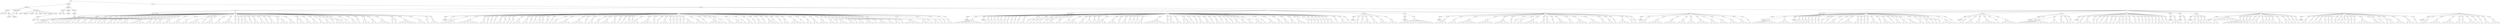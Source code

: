 digraph Tree {
	"t0" [label = "TEI"];
	"t1" [label = "teiHeader"];
	"t2" [label = "fileDesc"];
	"t3" [label = "titleStmt"];
	"t4" [label = "title"];
	"t5" [label = "title"];
	"t6" [label = "author"];
	"t7" [label = "surname"];
	"t8" [label = "forename"];
	"t9" [label = "publicationStmt"];
	"t10" [label = "p"];
	"t11" [label = "idno"];
	"t12" [label = "sourceDesc"];
	"t13" [label = "genre"];
	"t14" [label = "inspiration"];
	"t15" [label = "structure"];
	"t16" [label = "type"];
	"t17" [label = "periode"];
	"t18" [label = "taille"];
	"t19" [label = "permalien"];
	"t20" [label = "sources"];
	"t21" [label = "source"];
	"t22" [label = "author"];
	"t23" [label = "text"];
	"t24" [label = "profileDesc"];
	"t25" [label = "creation"];
	"t26" [label = "date"];
	"t27" [label = "date"];
	"t28" [label = "langUsage"];
	"t29" [label = "language"];
	"t30" [label = "textClass"];
	"t31" [label = "keywords"];
	"t32" [label = "term"];
	"t33" [label = "text"];
	"t34" [label = "body"];
	"t35" [label = "div1"];
	"t36" [label = "head"];
	"t37" [label = "div2"];
	"t38" [label = "head"];
	"t39" [label = "listPerson"];
	"t40" [label = "sp"];
	"t41" [label = "p"];
	"t42" [label = "s"];
	"t43" [label = "s"];
	"t44" [label = "s"];
	"t45" [label = "s"];
	"t46" [label = "s"];
	"t47" [label = "div2"];
	"t48" [label = "head"];
	"t49" [label = "listPerson"];
	"t50" [label = "sp"];
	"t51" [label = "p"];
	"t52" [label = "s"];
	"t53" [label = "sp"];
	"t54" [label = "p"];
	"t55" [label = "s"];
	"t56" [label = "sp"];
	"t57" [label = "p"];
	"t58" [label = "s"];
	"t59" [label = "sp"];
	"t60" [label = "p"];
	"t61" [label = "s"];
	"t62" [label = "sp"];
	"t63" [label = "p"];
	"t64" [label = "s"];
	"t65" [label = "s"];
	"t66" [label = "sp"];
	"t67" [label = "p"];
	"t68" [label = "s"];
	"t69" [label = "sp"];
	"t70" [label = "p"];
	"t71" [label = "s"];
	"t72" [label = "s"];
	"t73" [label = "sp"];
	"t74" [label = "p"];
	"t75" [label = "s"];
	"t76" [label = "s"];
	"t77" [label = "sp"];
	"t78" [label = "p"];
	"t79" [label = "s"];
	"t80" [label = "s"];
	"t81" [label = "sp"];
	"t82" [label = "p"];
	"t83" [label = "s"];
	"t84" [label = "sp"];
	"t85" [label = "p"];
	"t86" [label = "s"];
	"t87" [label = "sp"];
	"t88" [label = "p"];
	"t89" [label = "s"];
	"t90" [label = "s"];
	"t91" [label = "sp"];
	"t92" [label = "p"];
	"t93" [label = "s"];
	"t94" [label = "s"];
	"t95" [label = "sp"];
	"t96" [label = "p"];
	"t97" [label = "s"];
	"t98" [label = "sp"];
	"t99" [label = "p"];
	"t100" [label = "s"];
	"t101" [label = "sp"];
	"t102" [label = "p"];
	"t103" [label = "s"];
	"t104" [label = "s"];
	"t105" [label = "s"];
	"t106" [label = "sp"];
	"t107" [label = "p"];
	"t108" [label = "s"];
	"t109" [label = "s"];
	"t110" [label = "s"];
	"t111" [label = "s"];
	"t112" [label = "s"];
	"t113" [label = "sp"];
	"t114" [label = "p"];
	"t115" [label = "s"];
	"t116" [label = "s"];
	"t117" [label = "sp"];
	"t118" [label = "p"];
	"t119" [label = "s"];
	"t120" [label = "sp"];
	"t121" [label = "p"];
	"t122" [label = "s"];
	"t123" [label = "s"];
	"t124" [label = "sp"];
	"t125" [label = "p"];
	"t126" [label = "s"];
	"t127" [label = "s"];
	"t128" [label = "s"];
	"t129" [label = "sp"];
	"t130" [label = "p"];
	"t131" [label = "s"];
	"t132" [label = "s"];
	"t133" [label = "s"];
	"t134" [label = "sp"];
	"t135" [label = "p"];
	"t136" [label = "s"];
	"t137" [label = "s"];
	"t138" [label = "sp"];
	"t139" [label = "p"];
	"t140" [label = "s"];
	"t141" [label = "s"];
	"t142" [label = "s"];
	"t143" [label = "s"];
	"t144" [label = "sp"];
	"t145" [label = "p"];
	"t146" [label = "s"];
	"t147" [label = "sp"];
	"t148" [label = "p"];
	"t149" [label = "s"];
	"t150" [label = "s"];
	"t151" [label = "s"];
	"t152" [label = "sp"];
	"t153" [label = "p"];
	"t154" [label = "s"];
	"t155" [label = "s"];
	"t156" [label = "sp"];
	"t157" [label = "p"];
	"t158" [label = "s"];
	"t159" [label = "s"];
	"t160" [label = "s"];
	"t161" [label = "s"];
	"t162" [label = "sp"];
	"t163" [label = "p"];
	"t164" [label = "s"];
	"t165" [label = "sp"];
	"t166" [label = "p"];
	"t167" [label = "s"];
	"t168" [label = "sp"];
	"t169" [label = "p"];
	"t170" [label = "s"];
	"t171" [label = "sp"];
	"t172" [label = "p"];
	"t173" [label = "s"];
	"t174" [label = "s"];
	"t175" [label = "sp"];
	"t176" [label = "p"];
	"t177" [label = "s"];
	"t178" [label = "sp"];
	"t179" [label = "p"];
	"t180" [label = "s"];
	"t181" [label = "s"];
	"t182" [label = "sp"];
	"t183" [label = "p"];
	"t184" [label = "s"];
	"t185" [label = "s"];
	"t186" [label = "sp"];
	"t187" [label = "p"];
	"t188" [label = "s"];
	"t189" [label = "sp"];
	"t190" [label = "p"];
	"t191" [label = "s"];
	"t192" [label = "s"];
	"t193" [label = "sp"];
	"t194" [label = "p"];
	"t195" [label = "s"];
	"t196" [label = "p"];
	"t197" [label = "s"];
	"t198" [label = "s"];
	"t199" [label = "s"];
	"t200" [label = "sp"];
	"t201" [label = "p"];
	"t202" [label = "s"];
	"t203" [label = "s"];
	"t204" [label = "sp"];
	"t205" [label = "p"];
	"t206" [label = "s"];
	"t207" [label = "p"];
	"t208" [label = "s"];
	"t209" [label = "s"];
	"t210" [label = "sp"];
	"t211" [label = "p"];
	"t212" [label = "s"];
	"t213" [label = "s"];
	"t214" [label = "sp"];
	"t215" [label = "p"];
	"t216" [label = "s"];
	"t217" [label = "s"];
	"t218" [label = "sp"];
	"t219" [label = "p"];
	"t220" [label = "s"];
	"t221" [label = "s"];
	"t222" [label = "sp"];
	"t223" [label = "p"];
	"t224" [label = "s"];
	"t225" [label = "s"];
	"t226" [label = "sp"];
	"t227" [label = "p"];
	"t228" [label = "s"];
	"t229" [label = "sp"];
	"t230" [label = "p"];
	"t231" [label = "s"];
	"t232" [label = "s"];
	"t233" [label = "s"];
	"t234" [label = "sp"];
	"t235" [label = "p"];
	"t236" [label = "s"];
	"t237" [label = "sp"];
	"t238" [label = "p"];
	"t239" [label = "s"];
	"t240" [label = "sp"];
	"t241" [label = "p"];
	"t242" [label = "s"];
	"t243" [label = "s"];
	"t244" [label = "sp"];
	"t245" [label = "p"];
	"t246" [label = "s"];
	"t247" [label = "sp"];
	"t248" [label = "p"];
	"t249" [label = "s"];
	"t250" [label = "s"];
	"t251" [label = "s"];
	"t252" [label = "sp"];
	"t253" [label = "p"];
	"t254" [label = "s"];
	"t255" [label = "s"];
	"t256" [label = "sp"];
	"t257" [label = "p"];
	"t258" [label = "s"];
	"t259" [label = "s"];
	"t260" [label = "s"];
	"t261" [label = "s"];
	"t262" [label = "sp"];
	"t263" [label = "p"];
	"t264" [label = "s"];
	"t265" [label = "p"];
	"t266" [label = "s"];
	"t267" [label = "sp"];
	"t268" [label = "p"];
	"t269" [label = "s"];
	"t270" [label = "s"];
	"t271" [label = "s"];
	"t272" [label = "s"];
	"t273" [label = "s"];
	"t274" [label = "s"];
	"t275" [label = "sp"];
	"t276" [label = "p"];
	"t277" [label = "s"];
	"t278" [label = "s"];
	"t279" [label = "s"];
	"t280" [label = "sp"];
	"t281" [label = "p"];
	"t282" [label = "s"];
	"t283" [label = "sp"];
	"t284" [label = "p"];
	"t285" [label = "s"];
	"t286" [label = "s"];
	"t287" [label = "s"];
	"t288" [label = "div2"];
	"t289" [label = "head"];
	"t290" [label = "listPerson"];
	"t291" [label = "sp"];
	"t292" [label = "p"];
	"t293" [label = "s"];
	"t294" [label = "sp"];
	"t295" [label = "p"];
	"t296" [label = "s"];
	"t297" [label = "s"];
	"t298" [label = "s"];
	"t299" [label = "s"];
	"t300" [label = "sp"];
	"t301" [label = "p"];
	"t302" [label = "s"];
	"t303" [label = "s"];
	"t304" [label = "s"];
	"t305" [label = "s"];
	"t306" [label = "s"];
	"t307" [label = "s"];
	"t308" [label = "s"];
	"t309" [label = "sp"];
	"t310" [label = "p"];
	"t311" [label = "s"];
	"t312" [label = "s"];
	"t313" [label = "sp"];
	"t314" [label = "p"];
	"t315" [label = "s"];
	"t316" [label = "sp"];
	"t317" [label = "p"];
	"t318" [label = "s"];
	"t319" [label = "sp"];
	"t320" [label = "p"];
	"t321" [label = "s"];
	"t322" [label = "sp"];
	"t323" [label = "p"];
	"t324" [label = "s"];
	"t325" [label = "s"];
	"t326" [label = "sp"];
	"t327" [label = "p"];
	"t328" [label = "s"];
	"t329" [label = "sp"];
	"t330" [label = "p"];
	"t331" [label = "s"];
	"t332" [label = "sp"];
	"t333" [label = "p"];
	"t334" [label = "s"];
	"t335" [label = "sp"];
	"t336" [label = "p"];
	"t337" [label = "s"];
	"t338" [label = "s"];
	"t339" [label = "s"];
	"t340" [label = "sp"];
	"t341" [label = "p"];
	"t342" [label = "s"];
	"t343" [label = "s"];
	"t344" [label = "sp"];
	"t345" [label = "p"];
	"t346" [label = "s"];
	"t347" [label = "sp"];
	"t348" [label = "p"];
	"t349" [label = "s"];
	"t350" [label = "sp"];
	"t351" [label = "p"];
	"t352" [label = "s"];
	"t353" [label = "sp"];
	"t354" [label = "p"];
	"t355" [label = "s"];
	"t356" [label = "s"];
	"t357" [label = "sp"];
	"t358" [label = "p"];
	"t359" [label = "s"];
	"t360" [label = "sp"];
	"t361" [label = "p"];
	"t362" [label = "s"];
	"t363" [label = "sp"];
	"t364" [label = "p"];
	"t365" [label = "s"];
	"t366" [label = "s"];
	"t367" [label = "sp"];
	"t368" [label = "p"];
	"t369" [label = "s"];
	"t370" [label = "s"];
	"t371" [label = "s"];
	"t372" [label = "s"];
	"t373" [label = "sp"];
	"t374" [label = "p"];
	"t375" [label = "s"];
	"t376" [label = "s"];
	"t377" [label = "s"];
	"t378" [label = "s"];
	"t379" [label = "sp"];
	"t380" [label = "p"];
	"t381" [label = "s"];
	"t382" [label = "sp"];
	"t383" [label = "p"];
	"t384" [label = "s"];
	"t385" [label = "s"];
	"t386" [label = "sp"];
	"t387" [label = "p"];
	"t388" [label = "s"];
	"t389" [label = "s"];
	"t390" [label = "sp"];
	"t391" [label = "p"];
	"t392" [label = "s"];
	"t393" [label = "s"];
	"t394" [label = "s"];
	"t395" [label = "sp"];
	"t396" [label = "p"];
	"t397" [label = "s"];
	"t398" [label = "s"];
	"t399" [label = "sp"];
	"t400" [label = "p"];
	"t401" [label = "s"];
	"t402" [label = "sp"];
	"t403" [label = "p"];
	"t404" [label = "s"];
	"t405" [label = "sp"];
	"t406" [label = "p"];
	"t407" [label = "s"];
	"t408" [label = "sp"];
	"t409" [label = "p"];
	"t410" [label = "s"];
	"t411" [label = "sp"];
	"t412" [label = "p"];
	"t413" [label = "s"];
	"t414" [label = "s"];
	"t415" [label = "s"];
	"t416" [label = "sp"];
	"t417" [label = "p"];
	"t418" [label = "s"];
	"t419" [label = "s"];
	"t420" [label = "s"];
	"t421" [label = "s"];
	"t422" [label = "sp"];
	"t423" [label = "p"];
	"t424" [label = "s"];
	"t425" [label = "sp"];
	"t426" [label = "p"];
	"t427" [label = "s"];
	"t428" [label = "sp"];
	"t429" [label = "p"];
	"t430" [label = "s"];
	"t431" [label = "s"];
	"t432" [label = "s"];
	"t433" [label = "sp"];
	"t434" [label = "p"];
	"t435" [label = "s"];
	"t436" [label = "sp"];
	"t437" [label = "p"];
	"t438" [label = "s"];
	"t439" [label = "sp"];
	"t440" [label = "p"];
	"t441" [label = "s"];
	"t442" [label = "sp"];
	"t443" [label = "p"];
	"t444" [label = "s"];
	"t445" [label = "sp"];
	"t446" [label = "p"];
	"t447" [label = "s"];
	"t448" [label = "p"];
	"t449" [label = "s"];
	"t450" [label = "s"];
	"t451" [label = "s"];
	"t452" [label = "sp"];
	"t453" [label = "p"];
	"t454" [label = "s"];
	"t455" [label = "s"];
	"t456" [label = "s"];
	"t457" [label = "sp"];
	"t458" [label = "p"];
	"t459" [label = "s"];
	"t460" [label = "sp"];
	"t461" [label = "p"];
	"t462" [label = "s"];
	"t463" [label = "s"];
	"t464" [label = "s"];
	"t465" [label = "s"];
	"t466" [label = "s"];
	"t467" [label = "sp"];
	"t468" [label = "p"];
	"t469" [label = "s"];
	"t470" [label = "sp"];
	"t471" [label = "p"];
	"t472" [label = "s"];
	"t473" [label = "s"];
	"t474" [label = "sp"];
	"t475" [label = "p"];
	"t476" [label = "s"];
	"t477" [label = "s"];
	"t478" [label = "s"];
	"t479" [label = "sp"];
	"t480" [label = "p"];
	"t481" [label = "s"];
	"t482" [label = "sp"];
	"t483" [label = "p"];
	"t484" [label = "s"];
	"t485" [label = "s"];
	"t486" [label = "sp"];
	"t487" [label = "p"];
	"t488" [label = "s"];
	"t489" [label = "sp"];
	"t490" [label = "p"];
	"t491" [label = "s"];
	"t492" [label = "s"];
	"t493" [label = "sp"];
	"t494" [label = "p"];
	"t495" [label = "s"];
	"t496" [label = "sp"];
	"t497" [label = "p"];
	"t498" [label = "s"];
	"t499" [label = "s"];
	"t500" [label = "s"];
	"t501" [label = "sp"];
	"t502" [label = "p"];
	"t503" [label = "s"];
	"t504" [label = "sp"];
	"t505" [label = "p"];
	"t506" [label = "s"];
	"t507" [label = "sp"];
	"t508" [label = "p"];
	"t509" [label = "s"];
	"t510" [label = "s"];
	"t511" [label = "sp"];
	"t512" [label = "p"];
	"t513" [label = "s"];
	"t514" [label = "s"];
	"t515" [label = "s"];
	"t516" [label = "s"];
	"t517" [label = "sp"];
	"t518" [label = "p"];
	"t519" [label = "s"];
	"t520" [label = "sp"];
	"t521" [label = "p"];
	"t522" [label = "s"];
	"t523" [label = "s"];
	"t524" [label = "sp"];
	"t525" [label = "p"];
	"t526" [label = "s"];
	"t527" [label = "s"];
	"t528" [label = "sp"];
	"t529" [label = "p"];
	"t530" [label = "s"];
	"t531" [label = "s"];
	"t532" [label = "s"];
	"t533" [label = "sp"];
	"t534" [label = "p"];
	"t535" [label = "s"];
	"t536" [label = "s"];
	"t537" [label = "sp"];
	"t538" [label = "p"];
	"t539" [label = "s"];
	"t540" [label = "sp"];
	"t541" [label = "p"];
	"t542" [label = "s"];
	"t543" [label = "s"];
	"t544" [label = "s"];
	"t545" [label = "sp"];
	"t546" [label = "p"];
	"t547" [label = "s"];
	"t548" [label = "s"];
	"t549" [label = "sp"];
	"t550" [label = "p"];
	"t551" [label = "s"];
	"t552" [label = "sp"];
	"t553" [label = "p"];
	"t554" [label = "s"];
	"t555" [label = "s"];
	"t556" [label = "sp"];
	"t557" [label = "p"];
	"t558" [label = "s"];
	"t559" [label = "s"];
	"t560" [label = "s"];
	"t561" [label = "sp"];
	"t562" [label = "p"];
	"t563" [label = "s"];
	"t564" [label = "sp"];
	"t565" [label = "p"];
	"t566" [label = "s"];
	"t567" [label = "s"];
	"t568" [label = "s"];
	"t569" [label = "sp"];
	"t570" [label = "p"];
	"t571" [label = "s"];
	"t572" [label = "s"];
	"t573" [label = "sp"];
	"t574" [label = "p"];
	"t575" [label = "s"];
	"t576" [label = "s"];
	"t577" [label = "sp"];
	"t578" [label = "p"];
	"t579" [label = "s"];
	"t580" [label = "sp"];
	"t581" [label = "p"];
	"t582" [label = "s"];
	"t583" [label = "s"];
	"t584" [label = "s"];
	"t585" [label = "s"];
	"t586" [label = "s"];
	"t587" [label = "sp"];
	"t588" [label = "p"];
	"t589" [label = "s"];
	"t590" [label = "s"];
	"t591" [label = "s"];
	"t592" [label = "sp"];
	"t593" [label = "p"];
	"t594" [label = "s"];
	"t595" [label = "sp"];
	"t596" [label = "p"];
	"t597" [label = "s"];
	"t598" [label = "s"];
	"t599" [label = "sp"];
	"t600" [label = "p"];
	"t601" [label = "s"];
	"t602" [label = "sp"];
	"t603" [label = "p"];
	"t604" [label = "s"];
	"t605" [label = "sp"];
	"t606" [label = "p"];
	"t607" [label = "s"];
	"t608" [label = "s"];
	"t609" [label = "div1"];
	"t610" [label = "head"];
	"t611" [label = "div2"];
	"t612" [label = "head"];
	"t613" [label = "listPerson"];
	"t614" [label = "sp"];
	"t615" [label = "p"];
	"t616" [label = "s"];
	"t617" [label = "s"];
	"t618" [label = "s"];
	"t619" [label = "s"];
	"t620" [label = "s"];
	"t621" [label = "s"];
	"t622" [label = "s"];
	"t623" [label = "s"];
	"t624" [label = "s"];
	"t625" [label = "div2"];
	"t626" [label = "head"];
	"t627" [label = "listPerson"];
	"t628" [label = "sp"];
	"t629" [label = "p"];
	"t630" [label = "s"];
	"t631" [label = "sp"];
	"t632" [label = "p"];
	"t633" [label = "s"];
	"t634" [label = "sp"];
	"t635" [label = "p"];
	"t636" [label = "s"];
	"t637" [label = "sp"];
	"t638" [label = "p"];
	"t639" [label = "s"];
	"t640" [label = "sp"];
	"t641" [label = "p"];
	"t642" [label = "s"];
	"t643" [label = "sp"];
	"t644" [label = "p"];
	"t645" [label = "s"];
	"t646" [label = "sp"];
	"t647" [label = "p"];
	"t648" [label = "s"];
	"t649" [label = "s"];
	"t650" [label = "sp"];
	"t651" [label = "p"];
	"t652" [label = "s"];
	"t653" [label = "sp"];
	"t654" [label = "p"];
	"t655" [label = "s"];
	"t656" [label = "sp"];
	"t657" [label = "p"];
	"t658" [label = "s"];
	"t659" [label = "sp"];
	"t660" [label = "p"];
	"t661" [label = "s"];
	"t662" [label = "s"];
	"t663" [label = "sp"];
	"t664" [label = "p"];
	"t665" [label = "s"];
	"t666" [label = "sp"];
	"t667" [label = "p"];
	"t668" [label = "s"];
	"t669" [label = "sp"];
	"t670" [label = "p"];
	"t671" [label = "s"];
	"t672" [label = "sp"];
	"t673" [label = "p"];
	"t674" [label = "s"];
	"t675" [label = "s"];
	"t676" [label = "sp"];
	"t677" [label = "p"];
	"t678" [label = "s"];
	"t679" [label = "sp"];
	"t680" [label = "p"];
	"t681" [label = "s"];
	"t682" [label = "s"];
	"t683" [label = "s"];
	"t684" [label = "sp"];
	"t685" [label = "p"];
	"t686" [label = "s"];
	"t687" [label = "s"];
	"t688" [label = "sp"];
	"t689" [label = "p"];
	"t690" [label = "s"];
	"t691" [label = "sp"];
	"t692" [label = "p"];
	"t693" [label = "s"];
	"t694" [label = "s"];
	"t695" [label = "s"];
	"t696" [label = "s"];
	"t697" [label = "sp"];
	"t698" [label = "p"];
	"t699" [label = "s"];
	"t700" [label = "s"];
	"t701" [label = "sp"];
	"t702" [label = "p"];
	"t703" [label = "s"];
	"t704" [label = "sp"];
	"t705" [label = "p"];
	"t706" [label = "s"];
	"t707" [label = "sp"];
	"t708" [label = "p"];
	"t709" [label = "s"];
	"t710" [label = "sp"];
	"t711" [label = "p"];
	"t712" [label = "s"];
	"t713" [label = "s"];
	"t714" [label = "s"];
	"t715" [label = "s"];
	"t716" [label = "sp"];
	"t717" [label = "p"];
	"t718" [label = "s"];
	"t719" [label = "s"];
	"t720" [label = "s"];
	"t721" [label = "sp"];
	"t722" [label = "p"];
	"t723" [label = "s"];
	"t724" [label = "sp"];
	"t725" [label = "p"];
	"t726" [label = "s"];
	"t727" [label = "s"];
	"t728" [label = "sp"];
	"t729" [label = "p"];
	"t730" [label = "s"];
	"t731" [label = "sp"];
	"t732" [label = "p"];
	"t733" [label = "s"];
	"t734" [label = "sp"];
	"t735" [label = "p"];
	"t736" [label = "s"];
	"t737" [label = "sp"];
	"t738" [label = "p"];
	"t739" [label = "s"];
	"t740" [label = "s"];
	"t741" [label = "sp"];
	"t742" [label = "p"];
	"t743" [label = "s"];
	"t744" [label = "s"];
	"t745" [label = "s"];
	"t746" [label = "s"];
	"t747" [label = "s"];
	"t748" [label = "s"];
	"t749" [label = "s"];
	"t750" [label = "sp"];
	"t751" [label = "p"];
	"t752" [label = "s"];
	"t753" [label = "sp"];
	"t754" [label = "p"];
	"t755" [label = "s"];
	"t756" [label = "s"];
	"t757" [label = "sp"];
	"t758" [label = "p"];
	"t759" [label = "s"];
	"t760" [label = "s"];
	"t761" [label = "sp"];
	"t762" [label = "p"];
	"t763" [label = "s"];
	"t764" [label = "p"];
	"t765" [label = "s"];
	"t766" [label = "s"];
	"t767" [label = "sp"];
	"t768" [label = "p"];
	"t769" [label = "s"];
	"t770" [label = "sp"];
	"t771" [label = "p"];
	"t772" [label = "s"];
	"t773" [label = "sp"];
	"t774" [label = "p"];
	"t775" [label = "s"];
	"t776" [label = "s"];
	"t777" [label = "sp"];
	"t778" [label = "p"];
	"t779" [label = "s"];
	"t780" [label = "s"];
	"t781" [label = "sp"];
	"t782" [label = "p"];
	"t783" [label = "s"];
	"t784" [label = "sp"];
	"t785" [label = "p"];
	"t786" [label = "s"];
	"t787" [label = "s"];
	"t788" [label = "sp"];
	"t789" [label = "p"];
	"t790" [label = "s"];
	"t791" [label = "sp"];
	"t792" [label = "p"];
	"t793" [label = "s"];
	"t794" [label = "s"];
	"t795" [label = "sp"];
	"t796" [label = "p"];
	"t797" [label = "s"];
	"t798" [label = "sp"];
	"t799" [label = "p"];
	"t800" [label = "s"];
	"t801" [label = "s"];
	"t802" [label = "sp"];
	"t803" [label = "p"];
	"t804" [label = "s"];
	"t805" [label = "s"];
	"t806" [label = "sp"];
	"t807" [label = "p"];
	"t808" [label = "s"];
	"t809" [label = "s"];
	"t810" [label = "sp"];
	"t811" [label = "p"];
	"t812" [label = "s"];
	"t813" [label = "s"];
	"t814" [label = "s"];
	"t815" [label = "sp"];
	"t816" [label = "p"];
	"t817" [label = "s"];
	"t818" [label = "sp"];
	"t819" [label = "p"];
	"t820" [label = "s"];
	"t821" [label = "s"];
	"t822" [label = "s"];
	"t823" [label = "sp"];
	"t824" [label = "p"];
	"t825" [label = "s"];
	"t826" [label = "s"];
	"t827" [label = "sp"];
	"t828" [label = "p"];
	"t829" [label = "s"];
	"t830" [label = "s"];
	"t831" [label = "sp"];
	"t832" [label = "p"];
	"t833" [label = "s"];
	"t834" [label = "s"];
	"t835" [label = "sp"];
	"t836" [label = "p"];
	"t837" [label = "s"];
	"t838" [label = "s"];
	"t839" [label = "s"];
	"t840" [label = "sp"];
	"t841" [label = "p"];
	"t842" [label = "s"];
	"t843" [label = "sp"];
	"t844" [label = "p"];
	"t845" [label = "s"];
	"t846" [label = "sp"];
	"t847" [label = "p"];
	"t848" [label = "s"];
	"t849" [label = "sp"];
	"t850" [label = "p"];
	"t851" [label = "s"];
	"t852" [label = "sp"];
	"t853" [label = "p"];
	"t854" [label = "s"];
	"t855" [label = "sp"];
	"t856" [label = "p"];
	"t857" [label = "s"];
	"t858" [label = "sp"];
	"t859" [label = "p"];
	"t860" [label = "s"];
	"t861" [label = "sp"];
	"t862" [label = "p"];
	"t863" [label = "s"];
	"t864" [label = "s"];
	"t865" [label = "sp"];
	"t866" [label = "p"];
	"t867" [label = "s"];
	"t868" [label = "sp"];
	"t869" [label = "p"];
	"t870" [label = "s"];
	"t871" [label = "s"];
	"t872" [label = "s"];
	"t873" [label = "sp"];
	"t874" [label = "p"];
	"t875" [label = "s"];
	"t876" [label = "div2"];
	"t877" [label = "head"];
	"t878" [label = "listPerson"];
	"t879" [label = "sp"];
	"t880" [label = "p"];
	"t881" [label = "s"];
	"t882" [label = "s"];
	"t883" [label = "sp"];
	"t884" [label = "p"];
	"t885" [label = "s"];
	"t886" [label = "sp"];
	"t887" [label = "p"];
	"t888" [label = "s"];
	"t889" [label = "s"];
	"t890" [label = "s"];
	"t891" [label = "sp"];
	"t892" [label = "p"];
	"t893" [label = "s"];
	"t894" [label = "s"];
	"t895" [label = "sp"];
	"t896" [label = "p"];
	"t897" [label = "s"];
	"t898" [label = "s"];
	"t899" [label = "s"];
	"t900" [label = "sp"];
	"t901" [label = "p"];
	"t902" [label = "s"];
	"t903" [label = "s"];
	"t904" [label = "s"];
	"t905" [label = "div2"];
	"t906" [label = "head"];
	"t907" [label = "listPerson"];
	"t908" [label = "sp"];
	"t909" [label = "p"];
	"t910" [label = "s"];
	"t911" [label = "s"];
	"t912" [label = "s"];
	"t913" [label = "s"];
	"t914" [label = "s"];
	"t915" [label = "s"];
	"t916" [label = "s"];
	"t917" [label = "s"];
	"t918" [label = "s"];
	"t919" [label = "s"];
	"t920" [label = "s"];
	"t921" [label = "div2"];
	"t922" [label = "head"];
	"t923" [label = "listPerson"];
	"t924" [label = "sp"];
	"t925" [label = "p"];
	"t926" [label = "s"];
	"t927" [label = "s"];
	"t928" [label = "s"];
	"t929" [label = "s"];
	"t930" [label = "sp"];
	"t931" [label = "p"];
	"t932" [label = "s"];
	"t933" [label = "s"];
	"t934" [label = "s"];
	"t935" [label = "sp"];
	"t936" [label = "p"];
	"t937" [label = "s"];
	"t938" [label = "s"];
	"t939" [label = "s"];
	"t940" [label = "s"];
	"t941" [label = "s"];
	"t942" [label = "s"];
	"t943" [label = "sp"];
	"t944" [label = "p"];
	"t945" [label = "s"];
	"t946" [label = "s"];
	"t947" [label = "s"];
	"t948" [label = "s"];
	"t949" [label = "s"];
	"t950" [label = "sp"];
	"t951" [label = "p"];
	"t952" [label = "s"];
	"t953" [label = "s"];
	"t954" [label = "s"];
	"t955" [label = "s"];
	"t956" [label = "s"];
	"t957" [label = "sp"];
	"t958" [label = "p"];
	"t959" [label = "s"];
	"t960" [label = "sp"];
	"t961" [label = "p"];
	"t962" [label = "s"];
	"t963" [label = "sp"];
	"t964" [label = "p"];
	"t965" [label = "s"];
	"t966" [label = "s"];
	"t967" [label = "sp"];
	"t968" [label = "p"];
	"t969" [label = "s"];
	"t970" [label = "s"];
	"t971" [label = "s"];
	"t972" [label = "s"];
	"t973" [label = "s"];
	"t974" [label = "sp"];
	"t975" [label = "p"];
	"t976" [label = "s"];
	"t977" [label = "s"];
	"t978" [label = "sp"];
	"t979" [label = "p"];
	"t980" [label = "s"];
	"t981" [label = "s"];
	"t982" [label = "sp"];
	"t983" [label = "p"];
	"t984" [label = "s"];
	"t985" [label = "sp"];
	"t986" [label = "p"];
	"t987" [label = "s"];
	"t988" [label = "s"];
	"t989" [label = "s"];
	"t990" [label = "s"];
	"t991" [label = "sp"];
	"t992" [label = "p"];
	"t993" [label = "s"];
	"t994" [label = "s"];
	"t995" [label = "sp"];
	"t996" [label = "p"];
	"t997" [label = "s"];
	"t998" [label = "s"];
	"t999" [label = "s"];
	"t1000" [label = "s"];
	"t1001" [label = "sp"];
	"t1002" [label = "p"];
	"t1003" [label = "s"];
	"t1004" [label = "s"];
	"t1005" [label = "s"];
	"t1006" [label = "s"];
	"t1007" [label = "sp"];
	"t1008" [label = "p"];
	"t1009" [label = "s"];
	"t1010" [label = "s"];
	"t1011" [label = "sp"];
	"t1012" [label = "p"];
	"t1013" [label = "s"];
	"t1014" [label = "s"];
	"t1015" [label = "sp"];
	"t1016" [label = "p"];
	"t1017" [label = "s"];
	"t1018" [label = "sp"];
	"t1019" [label = "p"];
	"t1020" [label = "s"];
	"t1021" [label = "s"];
	"t1022" [label = "s"];
	"t1023" [label = "s"];
	"t1024" [label = "sp"];
	"t1025" [label = "p"];
	"t1026" [label = "s"];
	"t1027" [label = "sp"];
	"t1028" [label = "p"];
	"t1029" [label = "s"];
	"t1030" [label = "div2"];
	"t1031" [label = "head"];
	"t1032" [label = "listPerson"];
	"t1033" [label = "sp"];
	"t1034" [label = "p"];
	"t1035" [label = "s"];
	"t1036" [label = "s"];
	"t1037" [label = "s"];
	"t1038" [label = "sp"];
	"t1039" [label = "p"];
	"t1040" [label = "s"];
	"t1041" [label = "s"];
	"t1042" [label = "s"];
	"t1043" [label = "s"];
	"t1044" [label = "s"];
	"t1045" [label = "sp"];
	"t1046" [label = "p"];
	"t1047" [label = "s"];
	"t1048" [label = "s"];
	"t1049" [label = "s"];
	"t1050" [label = "s"];
	"t1051" [label = "sp"];
	"t1052" [label = "p"];
	"t1053" [label = "s"];
	"t1054" [label = "s"];
	"t1055" [label = "s"];
	"t1056" [label = "sp"];
	"t1057" [label = "p"];
	"t1058" [label = "s"];
	"t1059" [label = "s"];
	"t1060" [label = "s"];
	"t1061" [label = "sp"];
	"t1062" [label = "p"];
	"t1063" [label = "s"];
	"t1064" [label = "s"];
	"t1065" [label = "s"];
	"t1066" [label = "s"];
	"t1067" [label = "sp"];
	"t1068" [label = "p"];
	"t1069" [label = "s"];
	"t1070" [label = "s"];
	"t1071" [label = "s"];
	"t1072" [label = "sp"];
	"t1073" [label = "p"];
	"t1074" [label = "s"];
	"t1075" [label = "s"];
	"t1076" [label = "s"];
	"t1077" [label = "sp"];
	"t1078" [label = "p"];
	"t1079" [label = "s"];
	"t1080" [label = "s"];
	"t1081" [label = "s"];
	"t1082" [label = "sp"];
	"t1083" [label = "p"];
	"t1084" [label = "s"];
	"t1085" [label = "s"];
	"t1086" [label = "s"];
	"t1087" [label = "sp"];
	"t1088" [label = "p"];
	"t1089" [label = "s"];
	"t1090" [label = "div1"];
	"t1091" [label = "head"];
	"t1092" [label = "div2"];
	"t1093" [label = "head"];
	"t1094" [label = "listPerson"];
	"t1095" [label = "sp"];
	"t1096" [label = "p"];
	"t1097" [label = "s"];
	"t1098" [label = "s"];
	"t1099" [label = "s"];
	"t1100" [label = "s"];
	"t1101" [label = "s"];
	"t1102" [label = "s"];
	"t1103" [label = "s"];
	"t1104" [label = "s"];
	"t1105" [label = "p"];
	"t1106" [label = "s"];
	"t1107" [label = "s"];
	"t1108" [label = "s"];
	"t1109" [label = "s"];
	"t1110" [label = "div2"];
	"t1111" [label = "head"];
	"t1112" [label = "listPerson"];
	"t1113" [label = "sp"];
	"t1114" [label = "p"];
	"t1115" [label = "s"];
	"t1116" [label = "sp"];
	"t1117" [label = "p"];
	"t1118" [label = "s"];
	"t1119" [label = "sp"];
	"t1120" [label = "p"];
	"t1121" [label = "s"];
	"t1122" [label = "sp"];
	"t1123" [label = "p"];
	"t1124" [label = "s"];
	"t1125" [label = "s"];
	"t1126" [label = "s"];
	"t1127" [label = "sp"];
	"t1128" [label = "p"];
	"t1129" [label = "s"];
	"t1130" [label = "sp"];
	"t1131" [label = "p"];
	"t1132" [label = "s"];
	"t1133" [label = "sp"];
	"t1134" [label = "p"];
	"t1135" [label = "s"];
	"t1136" [label = "sp"];
	"t1137" [label = "p"];
	"t1138" [label = "s"];
	"t1139" [label = "sp"];
	"t1140" [label = "p"];
	"t1141" [label = "s"];
	"t1142" [label = "sp"];
	"t1143" [label = "p"];
	"t1144" [label = "s"];
	"t1145" [label = "s"];
	"t1146" [label = "s"];
	"t1147" [label = "sp"];
	"t1148" [label = "p"];
	"t1149" [label = "s"];
	"t1150" [label = "sp"];
	"t1151" [label = "p"];
	"t1152" [label = "s"];
	"t1153" [label = "s"];
	"t1154" [label = "s"];
	"t1155" [label = "s"];
	"t1156" [label = "sp"];
	"t1157" [label = "p"];
	"t1158" [label = "s"];
	"t1159" [label = "s"];
	"t1160" [label = "sp"];
	"t1161" [label = "p"];
	"t1162" [label = "s"];
	"t1163" [label = "sp"];
	"t1164" [label = "p"];
	"t1165" [label = "s"];
	"t1166" [label = "sp"];
	"t1167" [label = "p"];
	"t1168" [label = "s"];
	"t1169" [label = "sp"];
	"t1170" [label = "p"];
	"t1171" [label = "s"];
	"t1172" [label = "s"];
	"t1173" [label = "s"];
	"t1174" [label = "sp"];
	"t1175" [label = "p"];
	"t1176" [label = "s"];
	"t1177" [label = "sp"];
	"t1178" [label = "p"];
	"t1179" [label = "s"];
	"t1180" [label = "s"];
	"t1181" [label = "s"];
	"t1182" [label = "sp"];
	"t1183" [label = "p"];
	"t1184" [label = "s"];
	"t1185" [label = "sp"];
	"t1186" [label = "p"];
	"t1187" [label = "s"];
	"t1188" [label = "s"];
	"t1189" [label = "sp"];
	"t1190" [label = "p"];
	"t1191" [label = "s"];
	"t1192" [label = "s"];
	"t1193" [label = "sp"];
	"t1194" [label = "p"];
	"t1195" [label = "s"];
	"t1196" [label = "s"];
	"t1197" [label = "s"];
	"t1198" [label = "sp"];
	"t1199" [label = "p"];
	"t1200" [label = "s"];
	"t1201" [label = "s"];
	"t1202" [label = "sp"];
	"t1203" [label = "p"];
	"t1204" [label = "s"];
	"t1205" [label = "s"];
	"t1206" [label = "sp"];
	"t1207" [label = "p"];
	"t1208" [label = "s"];
	"t1209" [label = "sp"];
	"t1210" [label = "p"];
	"t1211" [label = "s"];
	"t1212" [label = "sp"];
	"t1213" [label = "p"];
	"t1214" [label = "s"];
	"t1215" [label = "sp"];
	"t1216" [label = "p"];
	"t1217" [label = "s"];
	"t1218" [label = "s"];
	"t1219" [label = "s"];
	"t1220" [label = "s"];
	"t1221" [label = "sp"];
	"t1222" [label = "p"];
	"t1223" [label = "s"];
	"t1224" [label = "div2"];
	"t1225" [label = "head"];
	"t1226" [label = "listPerson"];
	"t1227" [label = "sp"];
	"t1228" [label = "p"];
	"t1229" [label = "s"];
	"t1230" [label = "s"];
	"t1231" [label = "sp"];
	"t1232" [label = "p"];
	"t1233" [label = "s"];
	"t1234" [label = "s"];
	"t1235" [label = "s"];
	"t1236" [label = "sp"];
	"t1237" [label = "p"];
	"t1238" [label = "s"];
	"t1239" [label = "s"];
	"t1240" [label = "sp"];
	"t1241" [label = "p"];
	"t1242" [label = "s"];
	"t1243" [label = "s"];
	"t1244" [label = "s"];
	"t1245" [label = "s"];
	"t1246" [label = "s"];
	"t1247" [label = "sp"];
	"t1248" [label = "p"];
	"t1249" [label = "s"];
	"t1250" [label = "sp"];
	"t1251" [label = "p"];
	"t1252" [label = "s"];
	"t1253" [label = "s"];
	"t1254" [label = "s"];
	"t1255" [label = "s"];
	"t1256" [label = "s"];
	"t1257" [label = "div2"];
	"t1258" [label = "head"];
	"t1259" [label = "listPerson"];
	"t1260" [label = "sp"];
	"t1261" [label = "p"];
	"t1262" [label = "s"];
	"t1263" [label = "sp"];
	"t1264" [label = "p"];
	"t1265" [label = "s"];
	"t1266" [label = "s"];
	"t1267" [label = "s"];
	"t1268" [label = "s"];
	"t1269" [label = "s"];
	"t1270" [label = "s"];
	"t1271" [label = "s"];
	"t1272" [label = "s"];
	"t1273" [label = "s"];
	"t1274" [label = "p"];
	"t1275" [label = "s"];
	"t1276" [label = "s"];
	"t1277" [label = "s"];
	"t1278" [label = "sp"];
	"t1279" [label = "p"];
	"t1280" [label = "s"];
	"t1281" [label = "s"];
	"t1282" [label = "sp"];
	"t1283" [label = "p"];
	"t1284" [label = "s"];
	"t1285" [label = "s"];
	"t1286" [label = "sp"];
	"t1287" [label = "p"];
	"t1288" [label = "s"];
	"t1289" [label = "div2"];
	"t1290" [label = "head"];
	"t1291" [label = "listPerson"];
	"t1292" [label = "sp"];
	"t1293" [label = "p"];
	"t1294" [label = "s"];
	"t1295" [label = "s"];
	"t1296" [label = "sp"];
	"t1297" [label = "p"];
	"t1298" [label = "s"];
	"t1299" [label = "s"];
	"t1300" [label = "s"];
	"t1301" [label = "sp"];
	"t1302" [label = "p"];
	"t1303" [label = "s"];
	"t1304" [label = "sp"];
	"t1305" [label = "p"];
	"t1306" [label = "s"];
	"t1307" [label = "sp"];
	"t1308" [label = "p"];
	"t1309" [label = "s"];
	"t1310" [label = "sp"];
	"t1311" [label = "p"];
	"t1312" [label = "s"];
	"t1313" [label = "s"];
	"t1314" [label = "sp"];
	"t1315" [label = "p"];
	"t1316" [label = "s"];
	"t1317" [label = "sp"];
	"t1318" [label = "p"];
	"t1319" [label = "s"];
	"t1320" [label = "sp"];
	"t1321" [label = "p"];
	"t1322" [label = "s"];
	"t1323" [label = "s"];
	"t1324" [label = "sp"];
	"t1325" [label = "p"];
	"t1326" [label = "s"];
	"t1327" [label = "sp"];
	"t1328" [label = "p"];
	"t1329" [label = "s"];
	"t1330" [label = "sp"];
	"t1331" [label = "p"];
	"t1332" [label = "s"];
	"t1333" [label = "s"];
	"t1334" [label = "sp"];
	"t1335" [label = "p"];
	"t1336" [label = "s"];
	"t1337" [label = "sp"];
	"t1338" [label = "p"];
	"t1339" [label = "s"];
	"t1340" [label = "sp"];
	"t1341" [label = "p"];
	"t1342" [label = "s"];
	"t1343" [label = "sp"];
	"t1344" [label = "p"];
	"t1345" [label = "s"];
	"t1346" [label = "sp"];
	"t1347" [label = "p"];
	"t1348" [label = "s"];
	"t1349" [label = "sp"];
	"t1350" [label = "p"];
	"t1351" [label = "s"];
	"t1352" [label = "sp"];
	"t1353" [label = "p"];
	"t1354" [label = "s"];
	"t1355" [label = "sp"];
	"t1356" [label = "p"];
	"t1357" [label = "s"];
	"t1358" [label = "s"];
	"t1359" [label = "sp"];
	"t1360" [label = "p"];
	"t1361" [label = "s"];
	"t1362" [label = "sp"];
	"t1363" [label = "p"];
	"t1364" [label = "s"];
	"t1365" [label = "div2"];
	"t1366" [label = "head"];
	"t1367" [label = "listPerson"];
	"t1368" [label = "sp"];
	"t1369" [label = "p"];
	"t1370" [label = "s"];
	"t1371" [label = "s"];
	"t1372" [label = "s"];
	"t1373" [label = "s"];
	"t1374" [label = "div2"];
	"t1375" [label = "head"];
	"t1376" [label = "listPerson"];
	"t1377" [label = "sp"];
	"t1378" [label = "p"];
	"t1379" [label = "s"];
	"t1380" [label = "s"];
	"t1381" [label = "div2"];
	"t1382" [label = "head"];
	"t1383" [label = "listPerson"];
	"t1384" [label = "sp"];
	"t1385" [label = "p"];
	"t1386" [label = "s"];
	"t1387" [label = "s"];
	"t1388" [label = "sp"];
	"t1389" [label = "p"];
	"t1390" [label = "s"];
	"t1391" [label = "s"];
	"t1392" [label = "s"];
	"t1393" [label = "sp"];
	"t1394" [label = "p"];
	"t1395" [label = "s"];
	"t1396" [label = "sp"];
	"t1397" [label = "p"];
	"t1398" [label = "s"];
	"t1399" [label = "div2"];
	"t1400" [label = "head"];
	"t1401" [label = "listPerson"];
	"t1402" [label = "sp"];
	"t1403" [label = "p"];
	"t1404" [label = "s"];
	"t1405" [label = "s"];
	"t1406" [label = "l"];
	"t1407" [label = "l"];
	"t1408" [label = "l"];
	"t1409" [label = "l"];
	"t1410" [label = "l"];
	"t1411" [label = "l"];
	"t1412" [label = "l"];
	"t1413" [label = "sp"];
	"t1414" [label = "p"];
	"t1415" [label = "s"];
	"t1416" [label = "s"];
	"t1417" [label = "s"];
	"t1418" [label = "sp"];
	"t1419" [label = "p"];
	"t1420" [label = "s"];
	"t1421" [label = "sp"];
	"t1422" [label = "p"];
	"t1423" [label = "s"];
	"t1424" [label = "s"];
	"t1425" [label = "sp"];
	"t1426" [label = "p"];
	"t1427" [label = "s"];
	"t1428" [label = "s"];
	"t1429" [label = "sp"];
	"t1430" [label = "p"];
	"t1431" [label = "s"];
	"t1432" [label = "sp"];
	"t1433" [label = "p"];
	"t1434" [label = "s"];
	"t1435" [label = "s"];
	"t1436" [label = "sp"];
	"t1437" [label = "p"];
	"t1438" [label = "s"];
	"t1439" [label = "s"];
	"t1440" [label = "s"];
	"t1441" [label = "sp"];
	"t1442" [label = "p"];
	"t1443" [label = "s"];
	"t1444" [label = "sp"];
	"t1445" [label = "p"];
	"t1446" [label = "s"];
	"t1447" [label = "sp"];
	"t1448" [label = "p"];
	"t1449" [label = "s"];
	"t1450" [label = "sp"];
	"t1451" [label = "p"];
	"t1452" [label = "s"];
	"t1453" [label = "s"];
	"t1454" [label = "sp"];
	"t1455" [label = "p"];
	"t1456" [label = "s"];
	"t1457" [label = "s"];
	"t1458" [label = "sp"];
	"t1459" [label = "p"];
	"t1460" [label = "s"];
	"t1461" [label = "sp"];
	"t1462" [label = "p"];
	"t1463" [label = "s"];
	"t1464" [label = "sp"];
	"t1465" [label = "p"];
	"t1466" [label = "s"];
	"t1467" [label = "div2"];
	"t1468" [label = "head"];
	"t1469" [label = "listPerson"];
	"t1470" [label = "sp"];
	"t1471" [label = "p"];
	"t1472" [label = "s"];
	"t1473" [label = "s"];
	"t1474" [label = "sp"];
	"t1475" [label = "p"];
	"t1476" [label = "s"];
	"t1477" [label = "sp"];
	"t1478" [label = "p"];
	"t1479" [label = "s"];
	"t1480" [label = "sp"];
	"t1481" [label = "p"];
	"t1482" [label = "s"];
	"t1483" [label = "s"];
	"t1484" [label = "s"];
	"t1485" [label = "sp"];
	"t1486" [label = "p"];
	"t1487" [label = "s"];
	"t1488" [label = "sp"];
	"t1489" [label = "p"];
	"t1490" [label = "s"];
	"t1491" [label = "sp"];
	"t1492" [label = "p"];
	"t1493" [label = "s"];
	"t1494" [label = "sp"];
	"t1495" [label = "p"];
	"t1496" [label = "s"];
	"t1497" [label = "s"];
	"t1498" [label = "sp"];
	"t1499" [label = "p"];
	"t1500" [label = "s"];
	"t1501" [label = "sp"];
	"t1502" [label = "p"];
	"t1503" [label = "s"];
	"t1504" [label = "l"];
	"t1505" [label = "sp"];
	"t1506" [label = "p"];
	"t1507" [label = "s"];
	"t1508" [label = "sp"];
	"t1509" [label = "p"];
	"t1510" [label = "s"];
	"t1511" [label = "sp"];
	"t1512" [label = "p"];
	"t1513" [label = "s"];
	"t1514" [label = "sp"];
	"t1515" [label = "p"];
	"t1516" [label = "s"];
	"t1517" [label = "s"];
	"t1518" [label = "s"];
	"t1519" [label = "s"];
	"t1520" [label = "s"];
	"t1521" [label = "sp"];
	"t1522" [label = "p"];
	"t1523" [label = "s"];
	"t1524" [label = "s"];
	"t1525" [label = "s"];
	"t1526" [label = "sp"];
	"t1527" [label = "p"];
	"t1528" [label = "s"];
	"t1529" [label = "sp"];
	"t1530" [label = "p"];
	"t1531" [label = "s"];
	"t1532" [label = "sp"];
	"t1533" [label = "p"];
	"t1534" [label = "s"];
	"t1535" [label = "s"];
	"t1536" [label = "sp"];
	"t1537" [label = "p"];
	"t1538" [label = "s"];
	"t1539" [label = "s"];
	"t1540" [label = "s"];
	"t1541" [label = "sp"];
	"t1542" [label = "p"];
	"t1543" [label = "s"];
	"t1544" [label = "s"];
	"t1545" [label = "s"];
	"t1546" [label = "sp"];
	"t1547" [label = "p"];
	"t1548" [label = "s"];
	"t1549" [label = "div2"];
	"t1550" [label = "head"];
	"t1551" [label = "listPerson"];
	"t1552" [label = "sp"];
	"t1553" [label = "p"];
	"t1554" [label = "s"];
	"t1555" [label = "s"];
	"t1556" [label = "s"];
	"t1557" [label = "sp"];
	"t1558" [label = "p"];
	"t1559" [label = "s"];
	"t1560" [label = "s"];
	"t1561" [label = "s"];
	"t1562" [label = "s"];
	"t1563" [label = "sp"];
	"t1564" [label = "p"];
	"t1565" [label = "s"];
	"t1566" [label = "s"];
	"t1567" [label = "s"];
	"t1568" [label = "s"];
	"t1569" [label = "sp"];
	"t1570" [label = "p"];
	"t1571" [label = "s"];
	"t1572" [label = "s"];
	"t1573" [label = "sp"];
	"t1574" [label = "p"];
	"t1575" [label = "s"];
	"t1576" [label = "s"];
	"t1577" [label = "sp"];
	"t1578" [label = "p"];
	"t1579" [label = "s"];
	"t1580" [label = "s"];
	"t1581" [label = "s"];
	"t1582" [label = "sp"];
	"t1583" [label = "p"];
	"t1584" [label = "s"];
	"t1585" [label = "sp"];
	"t1586" [label = "p"];
	"t1587" [label = "s"];
	"t1588" [label = "sp"];
	"t1589" [label = "p"];
	"t1590" [label = "s"];
	"t1591" [label = "s"];
	"t1592" [label = "sp"];
	"t1593" [label = "p"];
	"t1594" [label = "s"];
	"t1595" [label = "s"];
	"t1596" [label = "s"];
	"t0" -> "t1";
	"t1" -> "t2";
	"t2" -> "t3";
	"t3" -> "t4";
	"t3" -> "t5";
	"t3" -> "t6";
	"t6" -> "t7";
	"t6" -> "t8";
	"t2" -> "t9";
	"t9" -> "t10";
	"t9" -> "t11";
	"t2" -> "t12";
	"t12" -> "t13";
	"t12" -> "t14";
	"t12" -> "t15";
	"t12" -> "t16";
	"t12" -> "t17";
	"t12" -> "t18";
	"t12" -> "t19";
	"t12" -> "t20";
	"t20" -> "t21";
	"t21" -> "t22";
	"t21" -> "t23";
	"t1" -> "t24";
	"t24" -> "t25";
	"t25" -> "t26";
	"t25" -> "t27";
	"t24" -> "t28";
	"t28" -> "t29";
	"t24" -> "t30";
	"t30" -> "t31";
	"t31" -> "t32";
	"t0" -> "t33";
	"t33" -> "t34";
	"t34" -> "t35";
	"t35" -> "t36";
	"t35" -> "t37";
	"t37" -> "t38";
	"t38" -> "t39";
	"t37" -> "t40";
	"t40" -> "t41";
	"t41" -> "t42";
	"t41" -> "t43";
	"t41" -> "t44";
	"t41" -> "t45";
	"t41" -> "t46";
	"t35" -> "t47";
	"t47" -> "t48";
	"t48" -> "t49";
	"t47" -> "t50";
	"t50" -> "t51";
	"t51" -> "t52";
	"t47" -> "t53";
	"t53" -> "t54";
	"t54" -> "t55";
	"t47" -> "t56";
	"t56" -> "t57";
	"t57" -> "t58";
	"t47" -> "t59";
	"t59" -> "t60";
	"t60" -> "t61";
	"t47" -> "t62";
	"t62" -> "t63";
	"t63" -> "t64";
	"t63" -> "t65";
	"t47" -> "t66";
	"t66" -> "t67";
	"t67" -> "t68";
	"t47" -> "t69";
	"t69" -> "t70";
	"t70" -> "t71";
	"t70" -> "t72";
	"t47" -> "t73";
	"t73" -> "t74";
	"t74" -> "t75";
	"t74" -> "t76";
	"t47" -> "t77";
	"t77" -> "t78";
	"t78" -> "t79";
	"t78" -> "t80";
	"t47" -> "t81";
	"t81" -> "t82";
	"t82" -> "t83";
	"t47" -> "t84";
	"t84" -> "t85";
	"t85" -> "t86";
	"t47" -> "t87";
	"t87" -> "t88";
	"t88" -> "t89";
	"t88" -> "t90";
	"t47" -> "t91";
	"t91" -> "t92";
	"t92" -> "t93";
	"t92" -> "t94";
	"t47" -> "t95";
	"t95" -> "t96";
	"t96" -> "t97";
	"t47" -> "t98";
	"t98" -> "t99";
	"t99" -> "t100";
	"t47" -> "t101";
	"t101" -> "t102";
	"t102" -> "t103";
	"t102" -> "t104";
	"t102" -> "t105";
	"t47" -> "t106";
	"t106" -> "t107";
	"t107" -> "t108";
	"t107" -> "t109";
	"t107" -> "t110";
	"t107" -> "t111";
	"t107" -> "t112";
	"t47" -> "t113";
	"t113" -> "t114";
	"t114" -> "t115";
	"t114" -> "t116";
	"t47" -> "t117";
	"t117" -> "t118";
	"t118" -> "t119";
	"t47" -> "t120";
	"t120" -> "t121";
	"t121" -> "t122";
	"t121" -> "t123";
	"t47" -> "t124";
	"t124" -> "t125";
	"t125" -> "t126";
	"t125" -> "t127";
	"t125" -> "t128";
	"t47" -> "t129";
	"t129" -> "t130";
	"t130" -> "t131";
	"t130" -> "t132";
	"t130" -> "t133";
	"t47" -> "t134";
	"t134" -> "t135";
	"t135" -> "t136";
	"t135" -> "t137";
	"t47" -> "t138";
	"t138" -> "t139";
	"t139" -> "t140";
	"t139" -> "t141";
	"t139" -> "t142";
	"t139" -> "t143";
	"t47" -> "t144";
	"t144" -> "t145";
	"t145" -> "t146";
	"t47" -> "t147";
	"t147" -> "t148";
	"t148" -> "t149";
	"t148" -> "t150";
	"t148" -> "t151";
	"t47" -> "t152";
	"t152" -> "t153";
	"t153" -> "t154";
	"t153" -> "t155";
	"t47" -> "t156";
	"t156" -> "t157";
	"t157" -> "t158";
	"t157" -> "t159";
	"t157" -> "t160";
	"t157" -> "t161";
	"t47" -> "t162";
	"t162" -> "t163";
	"t163" -> "t164";
	"t47" -> "t165";
	"t165" -> "t166";
	"t166" -> "t167";
	"t47" -> "t168";
	"t168" -> "t169";
	"t169" -> "t170";
	"t47" -> "t171";
	"t171" -> "t172";
	"t172" -> "t173";
	"t172" -> "t174";
	"t47" -> "t175";
	"t175" -> "t176";
	"t176" -> "t177";
	"t47" -> "t178";
	"t178" -> "t179";
	"t179" -> "t180";
	"t179" -> "t181";
	"t47" -> "t182";
	"t182" -> "t183";
	"t183" -> "t184";
	"t183" -> "t185";
	"t47" -> "t186";
	"t186" -> "t187";
	"t187" -> "t188";
	"t47" -> "t189";
	"t189" -> "t190";
	"t190" -> "t191";
	"t190" -> "t192";
	"t47" -> "t193";
	"t193" -> "t194";
	"t194" -> "t195";
	"t193" -> "t196";
	"t196" -> "t197";
	"t196" -> "t198";
	"t196" -> "t199";
	"t47" -> "t200";
	"t200" -> "t201";
	"t201" -> "t202";
	"t201" -> "t203";
	"t47" -> "t204";
	"t204" -> "t205";
	"t205" -> "t206";
	"t204" -> "t207";
	"t207" -> "t208";
	"t207" -> "t209";
	"t47" -> "t210";
	"t210" -> "t211";
	"t211" -> "t212";
	"t211" -> "t213";
	"t47" -> "t214";
	"t214" -> "t215";
	"t215" -> "t216";
	"t215" -> "t217";
	"t47" -> "t218";
	"t218" -> "t219";
	"t219" -> "t220";
	"t219" -> "t221";
	"t47" -> "t222";
	"t222" -> "t223";
	"t223" -> "t224";
	"t223" -> "t225";
	"t47" -> "t226";
	"t226" -> "t227";
	"t227" -> "t228";
	"t47" -> "t229";
	"t229" -> "t230";
	"t230" -> "t231";
	"t230" -> "t232";
	"t230" -> "t233";
	"t47" -> "t234";
	"t234" -> "t235";
	"t235" -> "t236";
	"t47" -> "t237";
	"t237" -> "t238";
	"t238" -> "t239";
	"t47" -> "t240";
	"t240" -> "t241";
	"t241" -> "t242";
	"t241" -> "t243";
	"t47" -> "t244";
	"t244" -> "t245";
	"t245" -> "t246";
	"t47" -> "t247";
	"t247" -> "t248";
	"t248" -> "t249";
	"t248" -> "t250";
	"t248" -> "t251";
	"t47" -> "t252";
	"t252" -> "t253";
	"t253" -> "t254";
	"t253" -> "t255";
	"t47" -> "t256";
	"t256" -> "t257";
	"t257" -> "t258";
	"t257" -> "t259";
	"t257" -> "t260";
	"t257" -> "t261";
	"t47" -> "t262";
	"t262" -> "t263";
	"t263" -> "t264";
	"t262" -> "t265";
	"t265" -> "t266";
	"t47" -> "t267";
	"t267" -> "t268";
	"t268" -> "t269";
	"t268" -> "t270";
	"t268" -> "t271";
	"t268" -> "t272";
	"t268" -> "t273";
	"t268" -> "t274";
	"t47" -> "t275";
	"t275" -> "t276";
	"t276" -> "t277";
	"t276" -> "t278";
	"t276" -> "t279";
	"t47" -> "t280";
	"t280" -> "t281";
	"t281" -> "t282";
	"t47" -> "t283";
	"t283" -> "t284";
	"t284" -> "t285";
	"t284" -> "t286";
	"t284" -> "t287";
	"t35" -> "t288";
	"t288" -> "t289";
	"t289" -> "t290";
	"t288" -> "t291";
	"t291" -> "t292";
	"t292" -> "t293";
	"t288" -> "t294";
	"t294" -> "t295";
	"t295" -> "t296";
	"t295" -> "t297";
	"t295" -> "t298";
	"t295" -> "t299";
	"t288" -> "t300";
	"t300" -> "t301";
	"t301" -> "t302";
	"t301" -> "t303";
	"t301" -> "t304";
	"t301" -> "t305";
	"t301" -> "t306";
	"t301" -> "t307";
	"t301" -> "t308";
	"t288" -> "t309";
	"t309" -> "t310";
	"t310" -> "t311";
	"t310" -> "t312";
	"t288" -> "t313";
	"t313" -> "t314";
	"t314" -> "t315";
	"t288" -> "t316";
	"t316" -> "t317";
	"t317" -> "t318";
	"t288" -> "t319";
	"t319" -> "t320";
	"t320" -> "t321";
	"t288" -> "t322";
	"t322" -> "t323";
	"t323" -> "t324";
	"t323" -> "t325";
	"t288" -> "t326";
	"t326" -> "t327";
	"t327" -> "t328";
	"t288" -> "t329";
	"t329" -> "t330";
	"t330" -> "t331";
	"t288" -> "t332";
	"t332" -> "t333";
	"t333" -> "t334";
	"t288" -> "t335";
	"t335" -> "t336";
	"t336" -> "t337";
	"t336" -> "t338";
	"t336" -> "t339";
	"t288" -> "t340";
	"t340" -> "t341";
	"t341" -> "t342";
	"t341" -> "t343";
	"t288" -> "t344";
	"t344" -> "t345";
	"t345" -> "t346";
	"t288" -> "t347";
	"t347" -> "t348";
	"t348" -> "t349";
	"t288" -> "t350";
	"t350" -> "t351";
	"t351" -> "t352";
	"t288" -> "t353";
	"t353" -> "t354";
	"t354" -> "t355";
	"t354" -> "t356";
	"t288" -> "t357";
	"t357" -> "t358";
	"t358" -> "t359";
	"t288" -> "t360";
	"t360" -> "t361";
	"t361" -> "t362";
	"t288" -> "t363";
	"t363" -> "t364";
	"t364" -> "t365";
	"t364" -> "t366";
	"t288" -> "t367";
	"t367" -> "t368";
	"t368" -> "t369";
	"t368" -> "t370";
	"t368" -> "t371";
	"t368" -> "t372";
	"t288" -> "t373";
	"t373" -> "t374";
	"t374" -> "t375";
	"t374" -> "t376";
	"t374" -> "t377";
	"t374" -> "t378";
	"t288" -> "t379";
	"t379" -> "t380";
	"t380" -> "t381";
	"t288" -> "t382";
	"t382" -> "t383";
	"t383" -> "t384";
	"t383" -> "t385";
	"t288" -> "t386";
	"t386" -> "t387";
	"t387" -> "t388";
	"t387" -> "t389";
	"t288" -> "t390";
	"t390" -> "t391";
	"t391" -> "t392";
	"t391" -> "t393";
	"t391" -> "t394";
	"t288" -> "t395";
	"t395" -> "t396";
	"t396" -> "t397";
	"t396" -> "t398";
	"t288" -> "t399";
	"t399" -> "t400";
	"t400" -> "t401";
	"t288" -> "t402";
	"t402" -> "t403";
	"t403" -> "t404";
	"t288" -> "t405";
	"t405" -> "t406";
	"t406" -> "t407";
	"t288" -> "t408";
	"t408" -> "t409";
	"t409" -> "t410";
	"t288" -> "t411";
	"t411" -> "t412";
	"t412" -> "t413";
	"t412" -> "t414";
	"t412" -> "t415";
	"t288" -> "t416";
	"t416" -> "t417";
	"t417" -> "t418";
	"t417" -> "t419";
	"t417" -> "t420";
	"t417" -> "t421";
	"t288" -> "t422";
	"t422" -> "t423";
	"t423" -> "t424";
	"t288" -> "t425";
	"t425" -> "t426";
	"t426" -> "t427";
	"t288" -> "t428";
	"t428" -> "t429";
	"t429" -> "t430";
	"t429" -> "t431";
	"t429" -> "t432";
	"t288" -> "t433";
	"t433" -> "t434";
	"t434" -> "t435";
	"t288" -> "t436";
	"t436" -> "t437";
	"t437" -> "t438";
	"t288" -> "t439";
	"t439" -> "t440";
	"t440" -> "t441";
	"t288" -> "t442";
	"t442" -> "t443";
	"t443" -> "t444";
	"t288" -> "t445";
	"t445" -> "t446";
	"t446" -> "t447";
	"t445" -> "t448";
	"t448" -> "t449";
	"t448" -> "t450";
	"t448" -> "t451";
	"t288" -> "t452";
	"t452" -> "t453";
	"t453" -> "t454";
	"t453" -> "t455";
	"t453" -> "t456";
	"t288" -> "t457";
	"t457" -> "t458";
	"t458" -> "t459";
	"t288" -> "t460";
	"t460" -> "t461";
	"t461" -> "t462";
	"t461" -> "t463";
	"t461" -> "t464";
	"t461" -> "t465";
	"t461" -> "t466";
	"t288" -> "t467";
	"t467" -> "t468";
	"t468" -> "t469";
	"t288" -> "t470";
	"t470" -> "t471";
	"t471" -> "t472";
	"t471" -> "t473";
	"t288" -> "t474";
	"t474" -> "t475";
	"t475" -> "t476";
	"t475" -> "t477";
	"t475" -> "t478";
	"t288" -> "t479";
	"t479" -> "t480";
	"t480" -> "t481";
	"t288" -> "t482";
	"t482" -> "t483";
	"t483" -> "t484";
	"t483" -> "t485";
	"t288" -> "t486";
	"t486" -> "t487";
	"t487" -> "t488";
	"t288" -> "t489";
	"t489" -> "t490";
	"t490" -> "t491";
	"t490" -> "t492";
	"t288" -> "t493";
	"t493" -> "t494";
	"t494" -> "t495";
	"t288" -> "t496";
	"t496" -> "t497";
	"t497" -> "t498";
	"t497" -> "t499";
	"t497" -> "t500";
	"t288" -> "t501";
	"t501" -> "t502";
	"t502" -> "t503";
	"t288" -> "t504";
	"t504" -> "t505";
	"t505" -> "t506";
	"t288" -> "t507";
	"t507" -> "t508";
	"t508" -> "t509";
	"t508" -> "t510";
	"t288" -> "t511";
	"t511" -> "t512";
	"t512" -> "t513";
	"t512" -> "t514";
	"t512" -> "t515";
	"t512" -> "t516";
	"t288" -> "t517";
	"t517" -> "t518";
	"t518" -> "t519";
	"t288" -> "t520";
	"t520" -> "t521";
	"t521" -> "t522";
	"t521" -> "t523";
	"t288" -> "t524";
	"t524" -> "t525";
	"t525" -> "t526";
	"t525" -> "t527";
	"t288" -> "t528";
	"t528" -> "t529";
	"t529" -> "t530";
	"t529" -> "t531";
	"t529" -> "t532";
	"t288" -> "t533";
	"t533" -> "t534";
	"t534" -> "t535";
	"t534" -> "t536";
	"t288" -> "t537";
	"t537" -> "t538";
	"t538" -> "t539";
	"t288" -> "t540";
	"t540" -> "t541";
	"t541" -> "t542";
	"t541" -> "t543";
	"t541" -> "t544";
	"t288" -> "t545";
	"t545" -> "t546";
	"t546" -> "t547";
	"t546" -> "t548";
	"t288" -> "t549";
	"t549" -> "t550";
	"t550" -> "t551";
	"t288" -> "t552";
	"t552" -> "t553";
	"t553" -> "t554";
	"t553" -> "t555";
	"t288" -> "t556";
	"t556" -> "t557";
	"t557" -> "t558";
	"t557" -> "t559";
	"t557" -> "t560";
	"t288" -> "t561";
	"t561" -> "t562";
	"t562" -> "t563";
	"t288" -> "t564";
	"t564" -> "t565";
	"t565" -> "t566";
	"t565" -> "t567";
	"t565" -> "t568";
	"t288" -> "t569";
	"t569" -> "t570";
	"t570" -> "t571";
	"t570" -> "t572";
	"t288" -> "t573";
	"t573" -> "t574";
	"t574" -> "t575";
	"t574" -> "t576";
	"t288" -> "t577";
	"t577" -> "t578";
	"t578" -> "t579";
	"t288" -> "t580";
	"t580" -> "t581";
	"t581" -> "t582";
	"t581" -> "t583";
	"t581" -> "t584";
	"t581" -> "t585";
	"t581" -> "t586";
	"t288" -> "t587";
	"t587" -> "t588";
	"t588" -> "t589";
	"t588" -> "t590";
	"t588" -> "t591";
	"t288" -> "t592";
	"t592" -> "t593";
	"t593" -> "t594";
	"t288" -> "t595";
	"t595" -> "t596";
	"t596" -> "t597";
	"t596" -> "t598";
	"t288" -> "t599";
	"t599" -> "t600";
	"t600" -> "t601";
	"t288" -> "t602";
	"t602" -> "t603";
	"t603" -> "t604";
	"t288" -> "t605";
	"t605" -> "t606";
	"t606" -> "t607";
	"t606" -> "t608";
	"t34" -> "t609";
	"t609" -> "t610";
	"t609" -> "t611";
	"t611" -> "t612";
	"t612" -> "t613";
	"t611" -> "t614";
	"t614" -> "t615";
	"t615" -> "t616";
	"t615" -> "t617";
	"t615" -> "t618";
	"t615" -> "t619";
	"t615" -> "t620";
	"t615" -> "t621";
	"t615" -> "t622";
	"t615" -> "t623";
	"t615" -> "t624";
	"t609" -> "t625";
	"t625" -> "t626";
	"t626" -> "t627";
	"t625" -> "t628";
	"t628" -> "t629";
	"t629" -> "t630";
	"t625" -> "t631";
	"t631" -> "t632";
	"t632" -> "t633";
	"t625" -> "t634";
	"t634" -> "t635";
	"t635" -> "t636";
	"t625" -> "t637";
	"t637" -> "t638";
	"t638" -> "t639";
	"t625" -> "t640";
	"t640" -> "t641";
	"t641" -> "t642";
	"t625" -> "t643";
	"t643" -> "t644";
	"t644" -> "t645";
	"t625" -> "t646";
	"t646" -> "t647";
	"t647" -> "t648";
	"t647" -> "t649";
	"t625" -> "t650";
	"t650" -> "t651";
	"t651" -> "t652";
	"t625" -> "t653";
	"t653" -> "t654";
	"t654" -> "t655";
	"t625" -> "t656";
	"t656" -> "t657";
	"t657" -> "t658";
	"t625" -> "t659";
	"t659" -> "t660";
	"t660" -> "t661";
	"t660" -> "t662";
	"t625" -> "t663";
	"t663" -> "t664";
	"t664" -> "t665";
	"t625" -> "t666";
	"t666" -> "t667";
	"t667" -> "t668";
	"t625" -> "t669";
	"t669" -> "t670";
	"t670" -> "t671";
	"t625" -> "t672";
	"t672" -> "t673";
	"t673" -> "t674";
	"t673" -> "t675";
	"t625" -> "t676";
	"t676" -> "t677";
	"t677" -> "t678";
	"t625" -> "t679";
	"t679" -> "t680";
	"t680" -> "t681";
	"t680" -> "t682";
	"t680" -> "t683";
	"t625" -> "t684";
	"t684" -> "t685";
	"t685" -> "t686";
	"t685" -> "t687";
	"t625" -> "t688";
	"t688" -> "t689";
	"t689" -> "t690";
	"t625" -> "t691";
	"t691" -> "t692";
	"t692" -> "t693";
	"t692" -> "t694";
	"t692" -> "t695";
	"t692" -> "t696";
	"t625" -> "t697";
	"t697" -> "t698";
	"t698" -> "t699";
	"t698" -> "t700";
	"t625" -> "t701";
	"t701" -> "t702";
	"t702" -> "t703";
	"t625" -> "t704";
	"t704" -> "t705";
	"t705" -> "t706";
	"t625" -> "t707";
	"t707" -> "t708";
	"t708" -> "t709";
	"t625" -> "t710";
	"t710" -> "t711";
	"t711" -> "t712";
	"t711" -> "t713";
	"t711" -> "t714";
	"t711" -> "t715";
	"t625" -> "t716";
	"t716" -> "t717";
	"t717" -> "t718";
	"t717" -> "t719";
	"t717" -> "t720";
	"t625" -> "t721";
	"t721" -> "t722";
	"t722" -> "t723";
	"t625" -> "t724";
	"t724" -> "t725";
	"t725" -> "t726";
	"t725" -> "t727";
	"t625" -> "t728";
	"t728" -> "t729";
	"t729" -> "t730";
	"t625" -> "t731";
	"t731" -> "t732";
	"t732" -> "t733";
	"t625" -> "t734";
	"t734" -> "t735";
	"t735" -> "t736";
	"t625" -> "t737";
	"t737" -> "t738";
	"t738" -> "t739";
	"t738" -> "t740";
	"t625" -> "t741";
	"t741" -> "t742";
	"t742" -> "t743";
	"t742" -> "t744";
	"t742" -> "t745";
	"t742" -> "t746";
	"t742" -> "t747";
	"t742" -> "t748";
	"t742" -> "t749";
	"t625" -> "t750";
	"t750" -> "t751";
	"t751" -> "t752";
	"t625" -> "t753";
	"t753" -> "t754";
	"t754" -> "t755";
	"t754" -> "t756";
	"t625" -> "t757";
	"t757" -> "t758";
	"t758" -> "t759";
	"t758" -> "t760";
	"t625" -> "t761";
	"t761" -> "t762";
	"t762" -> "t763";
	"t761" -> "t764";
	"t764" -> "t765";
	"t764" -> "t766";
	"t625" -> "t767";
	"t767" -> "t768";
	"t768" -> "t769";
	"t625" -> "t770";
	"t770" -> "t771";
	"t771" -> "t772";
	"t625" -> "t773";
	"t773" -> "t774";
	"t774" -> "t775";
	"t774" -> "t776";
	"t625" -> "t777";
	"t777" -> "t778";
	"t778" -> "t779";
	"t778" -> "t780";
	"t625" -> "t781";
	"t781" -> "t782";
	"t782" -> "t783";
	"t625" -> "t784";
	"t784" -> "t785";
	"t785" -> "t786";
	"t785" -> "t787";
	"t625" -> "t788";
	"t788" -> "t789";
	"t789" -> "t790";
	"t625" -> "t791";
	"t791" -> "t792";
	"t792" -> "t793";
	"t792" -> "t794";
	"t625" -> "t795";
	"t795" -> "t796";
	"t796" -> "t797";
	"t625" -> "t798";
	"t798" -> "t799";
	"t799" -> "t800";
	"t799" -> "t801";
	"t625" -> "t802";
	"t802" -> "t803";
	"t803" -> "t804";
	"t803" -> "t805";
	"t625" -> "t806";
	"t806" -> "t807";
	"t807" -> "t808";
	"t807" -> "t809";
	"t625" -> "t810";
	"t810" -> "t811";
	"t811" -> "t812";
	"t811" -> "t813";
	"t811" -> "t814";
	"t625" -> "t815";
	"t815" -> "t816";
	"t816" -> "t817";
	"t625" -> "t818";
	"t818" -> "t819";
	"t819" -> "t820";
	"t819" -> "t821";
	"t819" -> "t822";
	"t625" -> "t823";
	"t823" -> "t824";
	"t824" -> "t825";
	"t824" -> "t826";
	"t625" -> "t827";
	"t827" -> "t828";
	"t828" -> "t829";
	"t828" -> "t830";
	"t625" -> "t831";
	"t831" -> "t832";
	"t832" -> "t833";
	"t832" -> "t834";
	"t625" -> "t835";
	"t835" -> "t836";
	"t836" -> "t837";
	"t836" -> "t838";
	"t836" -> "t839";
	"t625" -> "t840";
	"t840" -> "t841";
	"t841" -> "t842";
	"t625" -> "t843";
	"t843" -> "t844";
	"t844" -> "t845";
	"t625" -> "t846";
	"t846" -> "t847";
	"t847" -> "t848";
	"t625" -> "t849";
	"t849" -> "t850";
	"t850" -> "t851";
	"t625" -> "t852";
	"t852" -> "t853";
	"t853" -> "t854";
	"t625" -> "t855";
	"t855" -> "t856";
	"t856" -> "t857";
	"t625" -> "t858";
	"t858" -> "t859";
	"t859" -> "t860";
	"t625" -> "t861";
	"t861" -> "t862";
	"t862" -> "t863";
	"t862" -> "t864";
	"t625" -> "t865";
	"t865" -> "t866";
	"t866" -> "t867";
	"t625" -> "t868";
	"t868" -> "t869";
	"t869" -> "t870";
	"t869" -> "t871";
	"t869" -> "t872";
	"t625" -> "t873";
	"t873" -> "t874";
	"t874" -> "t875";
	"t609" -> "t876";
	"t876" -> "t877";
	"t877" -> "t878";
	"t876" -> "t879";
	"t879" -> "t880";
	"t880" -> "t881";
	"t880" -> "t882";
	"t876" -> "t883";
	"t883" -> "t884";
	"t884" -> "t885";
	"t876" -> "t886";
	"t886" -> "t887";
	"t887" -> "t888";
	"t887" -> "t889";
	"t887" -> "t890";
	"t876" -> "t891";
	"t891" -> "t892";
	"t892" -> "t893";
	"t892" -> "t894";
	"t876" -> "t895";
	"t895" -> "t896";
	"t896" -> "t897";
	"t896" -> "t898";
	"t896" -> "t899";
	"t876" -> "t900";
	"t900" -> "t901";
	"t901" -> "t902";
	"t901" -> "t903";
	"t901" -> "t904";
	"t609" -> "t905";
	"t905" -> "t906";
	"t906" -> "t907";
	"t905" -> "t908";
	"t908" -> "t909";
	"t909" -> "t910";
	"t909" -> "t911";
	"t909" -> "t912";
	"t909" -> "t913";
	"t909" -> "t914";
	"t909" -> "t915";
	"t909" -> "t916";
	"t909" -> "t917";
	"t909" -> "t918";
	"t909" -> "t919";
	"t909" -> "t920";
	"t609" -> "t921";
	"t921" -> "t922";
	"t922" -> "t923";
	"t921" -> "t924";
	"t924" -> "t925";
	"t925" -> "t926";
	"t925" -> "t927";
	"t925" -> "t928";
	"t925" -> "t929";
	"t921" -> "t930";
	"t930" -> "t931";
	"t931" -> "t932";
	"t931" -> "t933";
	"t931" -> "t934";
	"t921" -> "t935";
	"t935" -> "t936";
	"t936" -> "t937";
	"t936" -> "t938";
	"t936" -> "t939";
	"t936" -> "t940";
	"t936" -> "t941";
	"t936" -> "t942";
	"t921" -> "t943";
	"t943" -> "t944";
	"t944" -> "t945";
	"t944" -> "t946";
	"t944" -> "t947";
	"t944" -> "t948";
	"t944" -> "t949";
	"t921" -> "t950";
	"t950" -> "t951";
	"t951" -> "t952";
	"t951" -> "t953";
	"t951" -> "t954";
	"t951" -> "t955";
	"t951" -> "t956";
	"t921" -> "t957";
	"t957" -> "t958";
	"t958" -> "t959";
	"t921" -> "t960";
	"t960" -> "t961";
	"t961" -> "t962";
	"t921" -> "t963";
	"t963" -> "t964";
	"t964" -> "t965";
	"t964" -> "t966";
	"t921" -> "t967";
	"t967" -> "t968";
	"t968" -> "t969";
	"t968" -> "t970";
	"t968" -> "t971";
	"t968" -> "t972";
	"t968" -> "t973";
	"t921" -> "t974";
	"t974" -> "t975";
	"t975" -> "t976";
	"t975" -> "t977";
	"t921" -> "t978";
	"t978" -> "t979";
	"t979" -> "t980";
	"t979" -> "t981";
	"t921" -> "t982";
	"t982" -> "t983";
	"t983" -> "t984";
	"t921" -> "t985";
	"t985" -> "t986";
	"t986" -> "t987";
	"t986" -> "t988";
	"t986" -> "t989";
	"t986" -> "t990";
	"t921" -> "t991";
	"t991" -> "t992";
	"t992" -> "t993";
	"t992" -> "t994";
	"t921" -> "t995";
	"t995" -> "t996";
	"t996" -> "t997";
	"t996" -> "t998";
	"t996" -> "t999";
	"t996" -> "t1000";
	"t921" -> "t1001";
	"t1001" -> "t1002";
	"t1002" -> "t1003";
	"t1002" -> "t1004";
	"t1002" -> "t1005";
	"t1002" -> "t1006";
	"t921" -> "t1007";
	"t1007" -> "t1008";
	"t1008" -> "t1009";
	"t1008" -> "t1010";
	"t921" -> "t1011";
	"t1011" -> "t1012";
	"t1012" -> "t1013";
	"t1012" -> "t1014";
	"t921" -> "t1015";
	"t1015" -> "t1016";
	"t1016" -> "t1017";
	"t921" -> "t1018";
	"t1018" -> "t1019";
	"t1019" -> "t1020";
	"t1019" -> "t1021";
	"t1019" -> "t1022";
	"t1019" -> "t1023";
	"t921" -> "t1024";
	"t1024" -> "t1025";
	"t1025" -> "t1026";
	"t921" -> "t1027";
	"t1027" -> "t1028";
	"t1028" -> "t1029";
	"t609" -> "t1030";
	"t1030" -> "t1031";
	"t1031" -> "t1032";
	"t1030" -> "t1033";
	"t1033" -> "t1034";
	"t1034" -> "t1035";
	"t1034" -> "t1036";
	"t1034" -> "t1037";
	"t1030" -> "t1038";
	"t1038" -> "t1039";
	"t1039" -> "t1040";
	"t1039" -> "t1041";
	"t1039" -> "t1042";
	"t1039" -> "t1043";
	"t1039" -> "t1044";
	"t1030" -> "t1045";
	"t1045" -> "t1046";
	"t1046" -> "t1047";
	"t1046" -> "t1048";
	"t1046" -> "t1049";
	"t1046" -> "t1050";
	"t1030" -> "t1051";
	"t1051" -> "t1052";
	"t1052" -> "t1053";
	"t1052" -> "t1054";
	"t1052" -> "t1055";
	"t1030" -> "t1056";
	"t1056" -> "t1057";
	"t1057" -> "t1058";
	"t1057" -> "t1059";
	"t1057" -> "t1060";
	"t1030" -> "t1061";
	"t1061" -> "t1062";
	"t1062" -> "t1063";
	"t1062" -> "t1064";
	"t1062" -> "t1065";
	"t1062" -> "t1066";
	"t1030" -> "t1067";
	"t1067" -> "t1068";
	"t1068" -> "t1069";
	"t1068" -> "t1070";
	"t1068" -> "t1071";
	"t1030" -> "t1072";
	"t1072" -> "t1073";
	"t1073" -> "t1074";
	"t1073" -> "t1075";
	"t1073" -> "t1076";
	"t1030" -> "t1077";
	"t1077" -> "t1078";
	"t1078" -> "t1079";
	"t1078" -> "t1080";
	"t1078" -> "t1081";
	"t1030" -> "t1082";
	"t1082" -> "t1083";
	"t1083" -> "t1084";
	"t1083" -> "t1085";
	"t1083" -> "t1086";
	"t1030" -> "t1087";
	"t1087" -> "t1088";
	"t1088" -> "t1089";
	"t34" -> "t1090";
	"t1090" -> "t1091";
	"t1090" -> "t1092";
	"t1092" -> "t1093";
	"t1093" -> "t1094";
	"t1092" -> "t1095";
	"t1095" -> "t1096";
	"t1096" -> "t1097";
	"t1096" -> "t1098";
	"t1096" -> "t1099";
	"t1096" -> "t1100";
	"t1096" -> "t1101";
	"t1096" -> "t1102";
	"t1096" -> "t1103";
	"t1096" -> "t1104";
	"t1095" -> "t1105";
	"t1105" -> "t1106";
	"t1105" -> "t1107";
	"t1105" -> "t1108";
	"t1105" -> "t1109";
	"t1090" -> "t1110";
	"t1110" -> "t1111";
	"t1111" -> "t1112";
	"t1110" -> "t1113";
	"t1113" -> "t1114";
	"t1114" -> "t1115";
	"t1110" -> "t1116";
	"t1116" -> "t1117";
	"t1117" -> "t1118";
	"t1110" -> "t1119";
	"t1119" -> "t1120";
	"t1120" -> "t1121";
	"t1110" -> "t1122";
	"t1122" -> "t1123";
	"t1123" -> "t1124";
	"t1123" -> "t1125";
	"t1123" -> "t1126";
	"t1110" -> "t1127";
	"t1127" -> "t1128";
	"t1128" -> "t1129";
	"t1110" -> "t1130";
	"t1130" -> "t1131";
	"t1131" -> "t1132";
	"t1110" -> "t1133";
	"t1133" -> "t1134";
	"t1134" -> "t1135";
	"t1110" -> "t1136";
	"t1136" -> "t1137";
	"t1137" -> "t1138";
	"t1110" -> "t1139";
	"t1139" -> "t1140";
	"t1140" -> "t1141";
	"t1110" -> "t1142";
	"t1142" -> "t1143";
	"t1143" -> "t1144";
	"t1143" -> "t1145";
	"t1143" -> "t1146";
	"t1110" -> "t1147";
	"t1147" -> "t1148";
	"t1148" -> "t1149";
	"t1110" -> "t1150";
	"t1150" -> "t1151";
	"t1151" -> "t1152";
	"t1151" -> "t1153";
	"t1151" -> "t1154";
	"t1151" -> "t1155";
	"t1110" -> "t1156";
	"t1156" -> "t1157";
	"t1157" -> "t1158";
	"t1157" -> "t1159";
	"t1110" -> "t1160";
	"t1160" -> "t1161";
	"t1161" -> "t1162";
	"t1110" -> "t1163";
	"t1163" -> "t1164";
	"t1164" -> "t1165";
	"t1110" -> "t1166";
	"t1166" -> "t1167";
	"t1167" -> "t1168";
	"t1110" -> "t1169";
	"t1169" -> "t1170";
	"t1170" -> "t1171";
	"t1170" -> "t1172";
	"t1170" -> "t1173";
	"t1110" -> "t1174";
	"t1174" -> "t1175";
	"t1175" -> "t1176";
	"t1110" -> "t1177";
	"t1177" -> "t1178";
	"t1178" -> "t1179";
	"t1178" -> "t1180";
	"t1178" -> "t1181";
	"t1110" -> "t1182";
	"t1182" -> "t1183";
	"t1183" -> "t1184";
	"t1110" -> "t1185";
	"t1185" -> "t1186";
	"t1186" -> "t1187";
	"t1186" -> "t1188";
	"t1110" -> "t1189";
	"t1189" -> "t1190";
	"t1190" -> "t1191";
	"t1190" -> "t1192";
	"t1110" -> "t1193";
	"t1193" -> "t1194";
	"t1194" -> "t1195";
	"t1194" -> "t1196";
	"t1194" -> "t1197";
	"t1110" -> "t1198";
	"t1198" -> "t1199";
	"t1199" -> "t1200";
	"t1199" -> "t1201";
	"t1110" -> "t1202";
	"t1202" -> "t1203";
	"t1203" -> "t1204";
	"t1203" -> "t1205";
	"t1110" -> "t1206";
	"t1206" -> "t1207";
	"t1207" -> "t1208";
	"t1110" -> "t1209";
	"t1209" -> "t1210";
	"t1210" -> "t1211";
	"t1110" -> "t1212";
	"t1212" -> "t1213";
	"t1213" -> "t1214";
	"t1110" -> "t1215";
	"t1215" -> "t1216";
	"t1216" -> "t1217";
	"t1216" -> "t1218";
	"t1216" -> "t1219";
	"t1216" -> "t1220";
	"t1110" -> "t1221";
	"t1221" -> "t1222";
	"t1222" -> "t1223";
	"t1090" -> "t1224";
	"t1224" -> "t1225";
	"t1225" -> "t1226";
	"t1224" -> "t1227";
	"t1227" -> "t1228";
	"t1228" -> "t1229";
	"t1228" -> "t1230";
	"t1224" -> "t1231";
	"t1231" -> "t1232";
	"t1232" -> "t1233";
	"t1232" -> "t1234";
	"t1232" -> "t1235";
	"t1224" -> "t1236";
	"t1236" -> "t1237";
	"t1237" -> "t1238";
	"t1237" -> "t1239";
	"t1224" -> "t1240";
	"t1240" -> "t1241";
	"t1241" -> "t1242";
	"t1241" -> "t1243";
	"t1241" -> "t1244";
	"t1241" -> "t1245";
	"t1241" -> "t1246";
	"t1224" -> "t1247";
	"t1247" -> "t1248";
	"t1248" -> "t1249";
	"t1224" -> "t1250";
	"t1250" -> "t1251";
	"t1251" -> "t1252";
	"t1251" -> "t1253";
	"t1251" -> "t1254";
	"t1251" -> "t1255";
	"t1251" -> "t1256";
	"t1090" -> "t1257";
	"t1257" -> "t1258";
	"t1258" -> "t1259";
	"t1257" -> "t1260";
	"t1260" -> "t1261";
	"t1261" -> "t1262";
	"t1257" -> "t1263";
	"t1263" -> "t1264";
	"t1264" -> "t1265";
	"t1264" -> "t1266";
	"t1264" -> "t1267";
	"t1264" -> "t1268";
	"t1264" -> "t1269";
	"t1264" -> "t1270";
	"t1264" -> "t1271";
	"t1264" -> "t1272";
	"t1264" -> "t1273";
	"t1263" -> "t1274";
	"t1274" -> "t1275";
	"t1274" -> "t1276";
	"t1274" -> "t1277";
	"t1257" -> "t1278";
	"t1278" -> "t1279";
	"t1279" -> "t1280";
	"t1279" -> "t1281";
	"t1257" -> "t1282";
	"t1282" -> "t1283";
	"t1283" -> "t1284";
	"t1283" -> "t1285";
	"t1257" -> "t1286";
	"t1286" -> "t1287";
	"t1287" -> "t1288";
	"t1090" -> "t1289";
	"t1289" -> "t1290";
	"t1290" -> "t1291";
	"t1289" -> "t1292";
	"t1292" -> "t1293";
	"t1293" -> "t1294";
	"t1293" -> "t1295";
	"t1289" -> "t1296";
	"t1296" -> "t1297";
	"t1297" -> "t1298";
	"t1297" -> "t1299";
	"t1297" -> "t1300";
	"t1289" -> "t1301";
	"t1301" -> "t1302";
	"t1302" -> "t1303";
	"t1289" -> "t1304";
	"t1304" -> "t1305";
	"t1305" -> "t1306";
	"t1289" -> "t1307";
	"t1307" -> "t1308";
	"t1308" -> "t1309";
	"t1289" -> "t1310";
	"t1310" -> "t1311";
	"t1311" -> "t1312";
	"t1311" -> "t1313";
	"t1289" -> "t1314";
	"t1314" -> "t1315";
	"t1315" -> "t1316";
	"t1289" -> "t1317";
	"t1317" -> "t1318";
	"t1318" -> "t1319";
	"t1289" -> "t1320";
	"t1320" -> "t1321";
	"t1321" -> "t1322";
	"t1321" -> "t1323";
	"t1289" -> "t1324";
	"t1324" -> "t1325";
	"t1325" -> "t1326";
	"t1289" -> "t1327";
	"t1327" -> "t1328";
	"t1328" -> "t1329";
	"t1289" -> "t1330";
	"t1330" -> "t1331";
	"t1331" -> "t1332";
	"t1331" -> "t1333";
	"t1289" -> "t1334";
	"t1334" -> "t1335";
	"t1335" -> "t1336";
	"t1289" -> "t1337";
	"t1337" -> "t1338";
	"t1338" -> "t1339";
	"t1289" -> "t1340";
	"t1340" -> "t1341";
	"t1341" -> "t1342";
	"t1289" -> "t1343";
	"t1343" -> "t1344";
	"t1344" -> "t1345";
	"t1289" -> "t1346";
	"t1346" -> "t1347";
	"t1347" -> "t1348";
	"t1289" -> "t1349";
	"t1349" -> "t1350";
	"t1350" -> "t1351";
	"t1289" -> "t1352";
	"t1352" -> "t1353";
	"t1353" -> "t1354";
	"t1289" -> "t1355";
	"t1355" -> "t1356";
	"t1356" -> "t1357";
	"t1356" -> "t1358";
	"t1289" -> "t1359";
	"t1359" -> "t1360";
	"t1360" -> "t1361";
	"t1289" -> "t1362";
	"t1362" -> "t1363";
	"t1363" -> "t1364";
	"t1090" -> "t1365";
	"t1365" -> "t1366";
	"t1366" -> "t1367";
	"t1365" -> "t1368";
	"t1368" -> "t1369";
	"t1369" -> "t1370";
	"t1369" -> "t1371";
	"t1369" -> "t1372";
	"t1369" -> "t1373";
	"t1090" -> "t1374";
	"t1374" -> "t1375";
	"t1375" -> "t1376";
	"t1374" -> "t1377";
	"t1377" -> "t1378";
	"t1378" -> "t1379";
	"t1378" -> "t1380";
	"t1090" -> "t1381";
	"t1381" -> "t1382";
	"t1382" -> "t1383";
	"t1381" -> "t1384";
	"t1384" -> "t1385";
	"t1385" -> "t1386";
	"t1385" -> "t1387";
	"t1381" -> "t1388";
	"t1388" -> "t1389";
	"t1389" -> "t1390";
	"t1389" -> "t1391";
	"t1389" -> "t1392";
	"t1381" -> "t1393";
	"t1393" -> "t1394";
	"t1394" -> "t1395";
	"t1381" -> "t1396";
	"t1396" -> "t1397";
	"t1397" -> "t1398";
	"t1090" -> "t1399";
	"t1399" -> "t1400";
	"t1400" -> "t1401";
	"t1399" -> "t1402";
	"t1402" -> "t1403";
	"t1403" -> "t1404";
	"t1403" -> "t1405";
	"t1402" -> "t1406";
	"t1402" -> "t1407";
	"t1402" -> "t1408";
	"t1402" -> "t1409";
	"t1402" -> "t1410";
	"t1402" -> "t1411";
	"t1402" -> "t1412";
	"t1399" -> "t1413";
	"t1413" -> "t1414";
	"t1414" -> "t1415";
	"t1414" -> "t1416";
	"t1414" -> "t1417";
	"t1399" -> "t1418";
	"t1418" -> "t1419";
	"t1419" -> "t1420";
	"t1399" -> "t1421";
	"t1421" -> "t1422";
	"t1422" -> "t1423";
	"t1422" -> "t1424";
	"t1399" -> "t1425";
	"t1425" -> "t1426";
	"t1426" -> "t1427";
	"t1426" -> "t1428";
	"t1399" -> "t1429";
	"t1429" -> "t1430";
	"t1430" -> "t1431";
	"t1399" -> "t1432";
	"t1432" -> "t1433";
	"t1433" -> "t1434";
	"t1433" -> "t1435";
	"t1399" -> "t1436";
	"t1436" -> "t1437";
	"t1437" -> "t1438";
	"t1437" -> "t1439";
	"t1437" -> "t1440";
	"t1399" -> "t1441";
	"t1441" -> "t1442";
	"t1442" -> "t1443";
	"t1399" -> "t1444";
	"t1444" -> "t1445";
	"t1445" -> "t1446";
	"t1399" -> "t1447";
	"t1447" -> "t1448";
	"t1448" -> "t1449";
	"t1399" -> "t1450";
	"t1450" -> "t1451";
	"t1451" -> "t1452";
	"t1451" -> "t1453";
	"t1399" -> "t1454";
	"t1454" -> "t1455";
	"t1455" -> "t1456";
	"t1455" -> "t1457";
	"t1399" -> "t1458";
	"t1458" -> "t1459";
	"t1459" -> "t1460";
	"t1399" -> "t1461";
	"t1461" -> "t1462";
	"t1462" -> "t1463";
	"t1399" -> "t1464";
	"t1464" -> "t1465";
	"t1465" -> "t1466";
	"t1090" -> "t1467";
	"t1467" -> "t1468";
	"t1468" -> "t1469";
	"t1467" -> "t1470";
	"t1470" -> "t1471";
	"t1471" -> "t1472";
	"t1471" -> "t1473";
	"t1467" -> "t1474";
	"t1474" -> "t1475";
	"t1475" -> "t1476";
	"t1467" -> "t1477";
	"t1477" -> "t1478";
	"t1478" -> "t1479";
	"t1467" -> "t1480";
	"t1480" -> "t1481";
	"t1481" -> "t1482";
	"t1481" -> "t1483";
	"t1481" -> "t1484";
	"t1467" -> "t1485";
	"t1485" -> "t1486";
	"t1486" -> "t1487";
	"t1467" -> "t1488";
	"t1488" -> "t1489";
	"t1489" -> "t1490";
	"t1467" -> "t1491";
	"t1491" -> "t1492";
	"t1492" -> "t1493";
	"t1467" -> "t1494";
	"t1494" -> "t1495";
	"t1495" -> "t1496";
	"t1495" -> "t1497";
	"t1467" -> "t1498";
	"t1498" -> "t1499";
	"t1499" -> "t1500";
	"t1467" -> "t1501";
	"t1501" -> "t1502";
	"t1502" -> "t1503";
	"t1501" -> "t1504";
	"t1467" -> "t1505";
	"t1505" -> "t1506";
	"t1506" -> "t1507";
	"t1467" -> "t1508";
	"t1508" -> "t1509";
	"t1509" -> "t1510";
	"t1467" -> "t1511";
	"t1511" -> "t1512";
	"t1512" -> "t1513";
	"t1467" -> "t1514";
	"t1514" -> "t1515";
	"t1515" -> "t1516";
	"t1515" -> "t1517";
	"t1515" -> "t1518";
	"t1515" -> "t1519";
	"t1515" -> "t1520";
	"t1467" -> "t1521";
	"t1521" -> "t1522";
	"t1522" -> "t1523";
	"t1522" -> "t1524";
	"t1522" -> "t1525";
	"t1467" -> "t1526";
	"t1526" -> "t1527";
	"t1527" -> "t1528";
	"t1467" -> "t1529";
	"t1529" -> "t1530";
	"t1530" -> "t1531";
	"t1467" -> "t1532";
	"t1532" -> "t1533";
	"t1533" -> "t1534";
	"t1533" -> "t1535";
	"t1467" -> "t1536";
	"t1536" -> "t1537";
	"t1537" -> "t1538";
	"t1537" -> "t1539";
	"t1537" -> "t1540";
	"t1467" -> "t1541";
	"t1541" -> "t1542";
	"t1542" -> "t1543";
	"t1542" -> "t1544";
	"t1542" -> "t1545";
	"t1467" -> "t1546";
	"t1546" -> "t1547";
	"t1547" -> "t1548";
	"t1090" -> "t1549";
	"t1549" -> "t1550";
	"t1550" -> "t1551";
	"t1549" -> "t1552";
	"t1552" -> "t1553";
	"t1553" -> "t1554";
	"t1553" -> "t1555";
	"t1553" -> "t1556";
	"t1549" -> "t1557";
	"t1557" -> "t1558";
	"t1558" -> "t1559";
	"t1558" -> "t1560";
	"t1558" -> "t1561";
	"t1558" -> "t1562";
	"t1549" -> "t1563";
	"t1563" -> "t1564";
	"t1564" -> "t1565";
	"t1564" -> "t1566";
	"t1564" -> "t1567";
	"t1564" -> "t1568";
	"t1549" -> "t1569";
	"t1569" -> "t1570";
	"t1570" -> "t1571";
	"t1570" -> "t1572";
	"t1549" -> "t1573";
	"t1573" -> "t1574";
	"t1574" -> "t1575";
	"t1574" -> "t1576";
	"t1549" -> "t1577";
	"t1577" -> "t1578";
	"t1578" -> "t1579";
	"t1578" -> "t1580";
	"t1578" -> "t1581";
	"t1549" -> "t1582";
	"t1582" -> "t1583";
	"t1583" -> "t1584";
	"t1549" -> "t1585";
	"t1585" -> "t1586";
	"t1586" -> "t1587";
	"t1549" -> "t1588";
	"t1588" -> "t1589";
	"t1589" -> "t1590";
	"t1589" -> "t1591";
	"t1549" -> "t1592";
	"t1592" -> "t1593";
	"t1593" -> "t1594";
	"t1593" -> "t1595";
	"t1593" -> "t1596";
}
